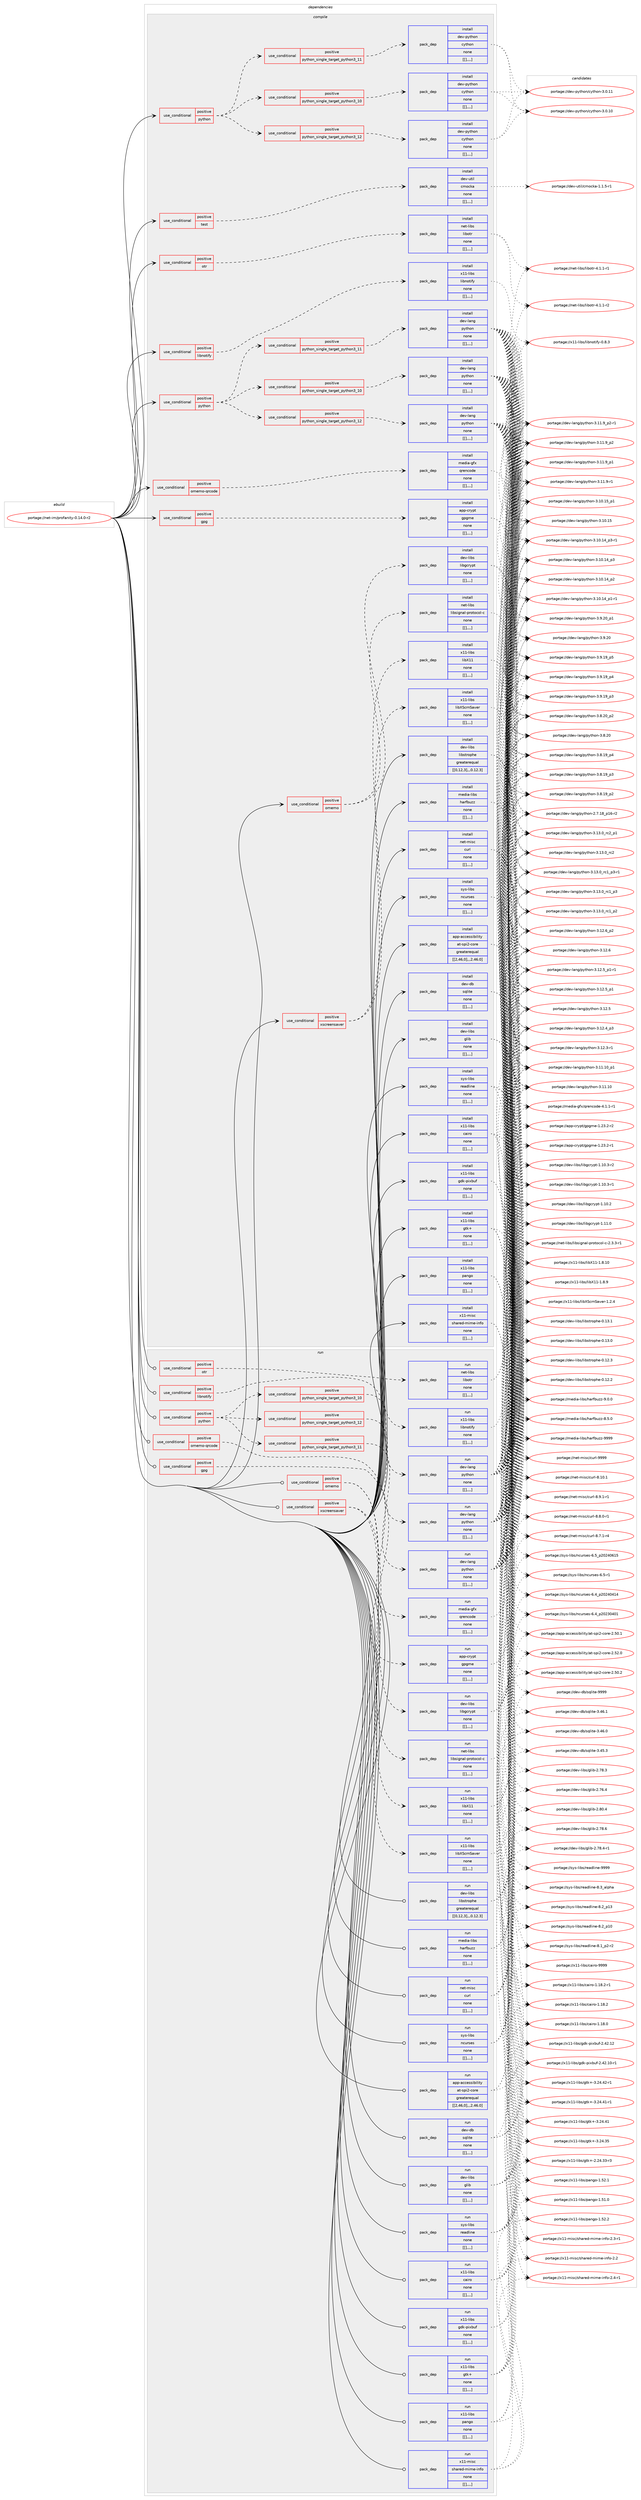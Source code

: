 digraph prolog {

# *************
# Graph options
# *************

newrank=true;
concentrate=true;
compound=true;
graph [rankdir=LR,fontname=Helvetica,fontsize=10,ranksep=1.5];#, ranksep=2.5, nodesep=0.2];
edge  [arrowhead=vee];
node  [fontname=Helvetica,fontsize=10];

# **********
# The ebuild
# **********

subgraph cluster_leftcol {
color=gray;
label=<<i>ebuild</i>>;
id [label="portage://net-im/profanity-0.14.0-r2", color=red, width=4, href="../net-im/profanity-0.14.0-r2.svg"];
}

# ****************
# The dependencies
# ****************

subgraph cluster_midcol {
color=gray;
label=<<i>dependencies</i>>;
subgraph cluster_compile {
fillcolor="#eeeeee";
style=filled;
label=<<i>compile</i>>;
subgraph cond96040 {
dependency364566 [label=<<TABLE BORDER="0" CELLBORDER="1" CELLSPACING="0" CELLPADDING="4"><TR><TD ROWSPAN="3" CELLPADDING="10">use_conditional</TD></TR><TR><TD>positive</TD></TR><TR><TD>gpg</TD></TR></TABLE>>, shape=none, color=red];
subgraph pack265882 {
dependency364567 [label=<<TABLE BORDER="0" CELLBORDER="1" CELLSPACING="0" CELLPADDING="4" WIDTH="220"><TR><TD ROWSPAN="6" CELLPADDING="30">pack_dep</TD></TR><TR><TD WIDTH="110">install</TD></TR><TR><TD>app-crypt</TD></TR><TR><TD>gpgme</TD></TR><TR><TD>none</TD></TR><TR><TD>[[],,,,]</TD></TR></TABLE>>, shape=none, color=blue];
}
dependency364566:e -> dependency364567:w [weight=20,style="dashed",arrowhead="vee"];
}
id:e -> dependency364566:w [weight=20,style="solid",arrowhead="vee"];
subgraph cond96041 {
dependency364568 [label=<<TABLE BORDER="0" CELLBORDER="1" CELLSPACING="0" CELLPADDING="4"><TR><TD ROWSPAN="3" CELLPADDING="10">use_conditional</TD></TR><TR><TD>positive</TD></TR><TR><TD>libnotify</TD></TR></TABLE>>, shape=none, color=red];
subgraph pack265883 {
dependency364569 [label=<<TABLE BORDER="0" CELLBORDER="1" CELLSPACING="0" CELLPADDING="4" WIDTH="220"><TR><TD ROWSPAN="6" CELLPADDING="30">pack_dep</TD></TR><TR><TD WIDTH="110">install</TD></TR><TR><TD>x11-libs</TD></TR><TR><TD>libnotify</TD></TR><TR><TD>none</TD></TR><TR><TD>[[],,,,]</TD></TR></TABLE>>, shape=none, color=blue];
}
dependency364568:e -> dependency364569:w [weight=20,style="dashed",arrowhead="vee"];
}
id:e -> dependency364568:w [weight=20,style="solid",arrowhead="vee"];
subgraph cond96042 {
dependency364570 [label=<<TABLE BORDER="0" CELLBORDER="1" CELLSPACING="0" CELLPADDING="4"><TR><TD ROWSPAN="3" CELLPADDING="10">use_conditional</TD></TR><TR><TD>positive</TD></TR><TR><TD>omemo</TD></TR></TABLE>>, shape=none, color=red];
subgraph pack265884 {
dependency364571 [label=<<TABLE BORDER="0" CELLBORDER="1" CELLSPACING="0" CELLPADDING="4" WIDTH="220"><TR><TD ROWSPAN="6" CELLPADDING="30">pack_dep</TD></TR><TR><TD WIDTH="110">install</TD></TR><TR><TD>dev-libs</TD></TR><TR><TD>libgcrypt</TD></TR><TR><TD>none</TD></TR><TR><TD>[[],,,,]</TD></TR></TABLE>>, shape=none, color=blue];
}
dependency364570:e -> dependency364571:w [weight=20,style="dashed",arrowhead="vee"];
subgraph pack265885 {
dependency364572 [label=<<TABLE BORDER="0" CELLBORDER="1" CELLSPACING="0" CELLPADDING="4" WIDTH="220"><TR><TD ROWSPAN="6" CELLPADDING="30">pack_dep</TD></TR><TR><TD WIDTH="110">install</TD></TR><TR><TD>net-libs</TD></TR><TR><TD>libsignal-protocol-c</TD></TR><TR><TD>none</TD></TR><TR><TD>[[],,,,]</TD></TR></TABLE>>, shape=none, color=blue];
}
dependency364570:e -> dependency364572:w [weight=20,style="dashed",arrowhead="vee"];
}
id:e -> dependency364570:w [weight=20,style="solid",arrowhead="vee"];
subgraph cond96043 {
dependency364573 [label=<<TABLE BORDER="0" CELLBORDER="1" CELLSPACING="0" CELLPADDING="4"><TR><TD ROWSPAN="3" CELLPADDING="10">use_conditional</TD></TR><TR><TD>positive</TD></TR><TR><TD>omemo-qrcode</TD></TR></TABLE>>, shape=none, color=red];
subgraph pack265886 {
dependency364574 [label=<<TABLE BORDER="0" CELLBORDER="1" CELLSPACING="0" CELLPADDING="4" WIDTH="220"><TR><TD ROWSPAN="6" CELLPADDING="30">pack_dep</TD></TR><TR><TD WIDTH="110">install</TD></TR><TR><TD>media-gfx</TD></TR><TR><TD>qrencode</TD></TR><TR><TD>none</TD></TR><TR><TD>[[],,,,]</TD></TR></TABLE>>, shape=none, color=blue];
}
dependency364573:e -> dependency364574:w [weight=20,style="dashed",arrowhead="vee"];
}
id:e -> dependency364573:w [weight=20,style="solid",arrowhead="vee"];
subgraph cond96044 {
dependency364575 [label=<<TABLE BORDER="0" CELLBORDER="1" CELLSPACING="0" CELLPADDING="4"><TR><TD ROWSPAN="3" CELLPADDING="10">use_conditional</TD></TR><TR><TD>positive</TD></TR><TR><TD>otr</TD></TR></TABLE>>, shape=none, color=red];
subgraph pack265887 {
dependency364576 [label=<<TABLE BORDER="0" CELLBORDER="1" CELLSPACING="0" CELLPADDING="4" WIDTH="220"><TR><TD ROWSPAN="6" CELLPADDING="30">pack_dep</TD></TR><TR><TD WIDTH="110">install</TD></TR><TR><TD>net-libs</TD></TR><TR><TD>libotr</TD></TR><TR><TD>none</TD></TR><TR><TD>[[],,,,]</TD></TR></TABLE>>, shape=none, color=blue];
}
dependency364575:e -> dependency364576:w [weight=20,style="dashed",arrowhead="vee"];
}
id:e -> dependency364575:w [weight=20,style="solid",arrowhead="vee"];
subgraph cond96045 {
dependency364577 [label=<<TABLE BORDER="0" CELLBORDER="1" CELLSPACING="0" CELLPADDING="4"><TR><TD ROWSPAN="3" CELLPADDING="10">use_conditional</TD></TR><TR><TD>positive</TD></TR><TR><TD>python</TD></TR></TABLE>>, shape=none, color=red];
subgraph cond96046 {
dependency364578 [label=<<TABLE BORDER="0" CELLBORDER="1" CELLSPACING="0" CELLPADDING="4"><TR><TD ROWSPAN="3" CELLPADDING="10">use_conditional</TD></TR><TR><TD>positive</TD></TR><TR><TD>python_single_target_python3_10</TD></TR></TABLE>>, shape=none, color=red];
subgraph pack265888 {
dependency364579 [label=<<TABLE BORDER="0" CELLBORDER="1" CELLSPACING="0" CELLPADDING="4" WIDTH="220"><TR><TD ROWSPAN="6" CELLPADDING="30">pack_dep</TD></TR><TR><TD WIDTH="110">install</TD></TR><TR><TD>dev-lang</TD></TR><TR><TD>python</TD></TR><TR><TD>none</TD></TR><TR><TD>[[],,,,]</TD></TR></TABLE>>, shape=none, color=blue];
}
dependency364578:e -> dependency364579:w [weight=20,style="dashed",arrowhead="vee"];
}
dependency364577:e -> dependency364578:w [weight=20,style="dashed",arrowhead="vee"];
subgraph cond96047 {
dependency364580 [label=<<TABLE BORDER="0" CELLBORDER="1" CELLSPACING="0" CELLPADDING="4"><TR><TD ROWSPAN="3" CELLPADDING="10">use_conditional</TD></TR><TR><TD>positive</TD></TR><TR><TD>python_single_target_python3_11</TD></TR></TABLE>>, shape=none, color=red];
subgraph pack265889 {
dependency364581 [label=<<TABLE BORDER="0" CELLBORDER="1" CELLSPACING="0" CELLPADDING="4" WIDTH="220"><TR><TD ROWSPAN="6" CELLPADDING="30">pack_dep</TD></TR><TR><TD WIDTH="110">install</TD></TR><TR><TD>dev-lang</TD></TR><TR><TD>python</TD></TR><TR><TD>none</TD></TR><TR><TD>[[],,,,]</TD></TR></TABLE>>, shape=none, color=blue];
}
dependency364580:e -> dependency364581:w [weight=20,style="dashed",arrowhead="vee"];
}
dependency364577:e -> dependency364580:w [weight=20,style="dashed",arrowhead="vee"];
subgraph cond96048 {
dependency364582 [label=<<TABLE BORDER="0" CELLBORDER="1" CELLSPACING="0" CELLPADDING="4"><TR><TD ROWSPAN="3" CELLPADDING="10">use_conditional</TD></TR><TR><TD>positive</TD></TR><TR><TD>python_single_target_python3_12</TD></TR></TABLE>>, shape=none, color=red];
subgraph pack265890 {
dependency364583 [label=<<TABLE BORDER="0" CELLBORDER="1" CELLSPACING="0" CELLPADDING="4" WIDTH="220"><TR><TD ROWSPAN="6" CELLPADDING="30">pack_dep</TD></TR><TR><TD WIDTH="110">install</TD></TR><TR><TD>dev-lang</TD></TR><TR><TD>python</TD></TR><TR><TD>none</TD></TR><TR><TD>[[],,,,]</TD></TR></TABLE>>, shape=none, color=blue];
}
dependency364582:e -> dependency364583:w [weight=20,style="dashed",arrowhead="vee"];
}
dependency364577:e -> dependency364582:w [weight=20,style="dashed",arrowhead="vee"];
}
id:e -> dependency364577:w [weight=20,style="solid",arrowhead="vee"];
subgraph cond96049 {
dependency364584 [label=<<TABLE BORDER="0" CELLBORDER="1" CELLSPACING="0" CELLPADDING="4"><TR><TD ROWSPAN="3" CELLPADDING="10">use_conditional</TD></TR><TR><TD>positive</TD></TR><TR><TD>python</TD></TR></TABLE>>, shape=none, color=red];
subgraph cond96050 {
dependency364585 [label=<<TABLE BORDER="0" CELLBORDER="1" CELLSPACING="0" CELLPADDING="4"><TR><TD ROWSPAN="3" CELLPADDING="10">use_conditional</TD></TR><TR><TD>positive</TD></TR><TR><TD>python_single_target_python3_10</TD></TR></TABLE>>, shape=none, color=red];
subgraph pack265891 {
dependency364586 [label=<<TABLE BORDER="0" CELLBORDER="1" CELLSPACING="0" CELLPADDING="4" WIDTH="220"><TR><TD ROWSPAN="6" CELLPADDING="30">pack_dep</TD></TR><TR><TD WIDTH="110">install</TD></TR><TR><TD>dev-python</TD></TR><TR><TD>cython</TD></TR><TR><TD>none</TD></TR><TR><TD>[[],,,,]</TD></TR></TABLE>>, shape=none, color=blue];
}
dependency364585:e -> dependency364586:w [weight=20,style="dashed",arrowhead="vee"];
}
dependency364584:e -> dependency364585:w [weight=20,style="dashed",arrowhead="vee"];
subgraph cond96051 {
dependency364587 [label=<<TABLE BORDER="0" CELLBORDER="1" CELLSPACING="0" CELLPADDING="4"><TR><TD ROWSPAN="3" CELLPADDING="10">use_conditional</TD></TR><TR><TD>positive</TD></TR><TR><TD>python_single_target_python3_11</TD></TR></TABLE>>, shape=none, color=red];
subgraph pack265892 {
dependency364588 [label=<<TABLE BORDER="0" CELLBORDER="1" CELLSPACING="0" CELLPADDING="4" WIDTH="220"><TR><TD ROWSPAN="6" CELLPADDING="30">pack_dep</TD></TR><TR><TD WIDTH="110">install</TD></TR><TR><TD>dev-python</TD></TR><TR><TD>cython</TD></TR><TR><TD>none</TD></TR><TR><TD>[[],,,,]</TD></TR></TABLE>>, shape=none, color=blue];
}
dependency364587:e -> dependency364588:w [weight=20,style="dashed",arrowhead="vee"];
}
dependency364584:e -> dependency364587:w [weight=20,style="dashed",arrowhead="vee"];
subgraph cond96052 {
dependency364589 [label=<<TABLE BORDER="0" CELLBORDER="1" CELLSPACING="0" CELLPADDING="4"><TR><TD ROWSPAN="3" CELLPADDING="10">use_conditional</TD></TR><TR><TD>positive</TD></TR><TR><TD>python_single_target_python3_12</TD></TR></TABLE>>, shape=none, color=red];
subgraph pack265893 {
dependency364590 [label=<<TABLE BORDER="0" CELLBORDER="1" CELLSPACING="0" CELLPADDING="4" WIDTH="220"><TR><TD ROWSPAN="6" CELLPADDING="30">pack_dep</TD></TR><TR><TD WIDTH="110">install</TD></TR><TR><TD>dev-python</TD></TR><TR><TD>cython</TD></TR><TR><TD>none</TD></TR><TR><TD>[[],,,,]</TD></TR></TABLE>>, shape=none, color=blue];
}
dependency364589:e -> dependency364590:w [weight=20,style="dashed",arrowhead="vee"];
}
dependency364584:e -> dependency364589:w [weight=20,style="dashed",arrowhead="vee"];
}
id:e -> dependency364584:w [weight=20,style="solid",arrowhead="vee"];
subgraph cond96053 {
dependency364591 [label=<<TABLE BORDER="0" CELLBORDER="1" CELLSPACING="0" CELLPADDING="4"><TR><TD ROWSPAN="3" CELLPADDING="10">use_conditional</TD></TR><TR><TD>positive</TD></TR><TR><TD>test</TD></TR></TABLE>>, shape=none, color=red];
subgraph pack265894 {
dependency364592 [label=<<TABLE BORDER="0" CELLBORDER="1" CELLSPACING="0" CELLPADDING="4" WIDTH="220"><TR><TD ROWSPAN="6" CELLPADDING="30">pack_dep</TD></TR><TR><TD WIDTH="110">install</TD></TR><TR><TD>dev-util</TD></TR><TR><TD>cmocka</TD></TR><TR><TD>none</TD></TR><TR><TD>[[],,,,]</TD></TR></TABLE>>, shape=none, color=blue];
}
dependency364591:e -> dependency364592:w [weight=20,style="dashed",arrowhead="vee"];
}
id:e -> dependency364591:w [weight=20,style="solid",arrowhead="vee"];
subgraph cond96054 {
dependency364593 [label=<<TABLE BORDER="0" CELLBORDER="1" CELLSPACING="0" CELLPADDING="4"><TR><TD ROWSPAN="3" CELLPADDING="10">use_conditional</TD></TR><TR><TD>positive</TD></TR><TR><TD>xscreensaver</TD></TR></TABLE>>, shape=none, color=red];
subgraph pack265895 {
dependency364594 [label=<<TABLE BORDER="0" CELLBORDER="1" CELLSPACING="0" CELLPADDING="4" WIDTH="220"><TR><TD ROWSPAN="6" CELLPADDING="30">pack_dep</TD></TR><TR><TD WIDTH="110">install</TD></TR><TR><TD>x11-libs</TD></TR><TR><TD>libXScrnSaver</TD></TR><TR><TD>none</TD></TR><TR><TD>[[],,,,]</TD></TR></TABLE>>, shape=none, color=blue];
}
dependency364593:e -> dependency364594:w [weight=20,style="dashed",arrowhead="vee"];
subgraph pack265896 {
dependency364595 [label=<<TABLE BORDER="0" CELLBORDER="1" CELLSPACING="0" CELLPADDING="4" WIDTH="220"><TR><TD ROWSPAN="6" CELLPADDING="30">pack_dep</TD></TR><TR><TD WIDTH="110">install</TD></TR><TR><TD>x11-libs</TD></TR><TR><TD>libX11</TD></TR><TR><TD>none</TD></TR><TR><TD>[[],,,,]</TD></TR></TABLE>>, shape=none, color=blue];
}
dependency364593:e -> dependency364595:w [weight=20,style="dashed",arrowhead="vee"];
}
id:e -> dependency364593:w [weight=20,style="solid",arrowhead="vee"];
subgraph pack265897 {
dependency364596 [label=<<TABLE BORDER="0" CELLBORDER="1" CELLSPACING="0" CELLPADDING="4" WIDTH="220"><TR><TD ROWSPAN="6" CELLPADDING="30">pack_dep</TD></TR><TR><TD WIDTH="110">install</TD></TR><TR><TD>app-accessibility</TD></TR><TR><TD>at-spi2-core</TD></TR><TR><TD>greaterequal</TD></TR><TR><TD>[[2,46,0],,,2.46.0]</TD></TR></TABLE>>, shape=none, color=blue];
}
id:e -> dependency364596:w [weight=20,style="solid",arrowhead="vee"];
subgraph pack265898 {
dependency364597 [label=<<TABLE BORDER="0" CELLBORDER="1" CELLSPACING="0" CELLPADDING="4" WIDTH="220"><TR><TD ROWSPAN="6" CELLPADDING="30">pack_dep</TD></TR><TR><TD WIDTH="110">install</TD></TR><TR><TD>dev-db</TD></TR><TR><TD>sqlite</TD></TR><TR><TD>none</TD></TR><TR><TD>[[],,,,]</TD></TR></TABLE>>, shape=none, color=blue];
}
id:e -> dependency364597:w [weight=20,style="solid",arrowhead="vee"];
subgraph pack265899 {
dependency364598 [label=<<TABLE BORDER="0" CELLBORDER="1" CELLSPACING="0" CELLPADDING="4" WIDTH="220"><TR><TD ROWSPAN="6" CELLPADDING="30">pack_dep</TD></TR><TR><TD WIDTH="110">install</TD></TR><TR><TD>dev-libs</TD></TR><TR><TD>glib</TD></TR><TR><TD>none</TD></TR><TR><TD>[[],,,,]</TD></TR></TABLE>>, shape=none, color=blue];
}
id:e -> dependency364598:w [weight=20,style="solid",arrowhead="vee"];
subgraph pack265900 {
dependency364599 [label=<<TABLE BORDER="0" CELLBORDER="1" CELLSPACING="0" CELLPADDING="4" WIDTH="220"><TR><TD ROWSPAN="6" CELLPADDING="30">pack_dep</TD></TR><TR><TD WIDTH="110">install</TD></TR><TR><TD>dev-libs</TD></TR><TR><TD>libstrophe</TD></TR><TR><TD>greaterequal</TD></TR><TR><TD>[[0,12,3],,,0.12.3]</TD></TR></TABLE>>, shape=none, color=blue];
}
id:e -> dependency364599:w [weight=20,style="solid",arrowhead="vee"];
subgraph pack265901 {
dependency364600 [label=<<TABLE BORDER="0" CELLBORDER="1" CELLSPACING="0" CELLPADDING="4" WIDTH="220"><TR><TD ROWSPAN="6" CELLPADDING="30">pack_dep</TD></TR><TR><TD WIDTH="110">install</TD></TR><TR><TD>media-libs</TD></TR><TR><TD>harfbuzz</TD></TR><TR><TD>none</TD></TR><TR><TD>[[],,,,]</TD></TR></TABLE>>, shape=none, color=blue];
}
id:e -> dependency364600:w [weight=20,style="solid",arrowhead="vee"];
subgraph pack265902 {
dependency364601 [label=<<TABLE BORDER="0" CELLBORDER="1" CELLSPACING="0" CELLPADDING="4" WIDTH="220"><TR><TD ROWSPAN="6" CELLPADDING="30">pack_dep</TD></TR><TR><TD WIDTH="110">install</TD></TR><TR><TD>net-misc</TD></TR><TR><TD>curl</TD></TR><TR><TD>none</TD></TR><TR><TD>[[],,,,]</TD></TR></TABLE>>, shape=none, color=blue];
}
id:e -> dependency364601:w [weight=20,style="solid",arrowhead="vee"];
subgraph pack265903 {
dependency364602 [label=<<TABLE BORDER="0" CELLBORDER="1" CELLSPACING="0" CELLPADDING="4" WIDTH="220"><TR><TD ROWSPAN="6" CELLPADDING="30">pack_dep</TD></TR><TR><TD WIDTH="110">install</TD></TR><TR><TD>sys-libs</TD></TR><TR><TD>ncurses</TD></TR><TR><TD>none</TD></TR><TR><TD>[[],,,,]</TD></TR></TABLE>>, shape=none, color=blue];
}
id:e -> dependency364602:w [weight=20,style="solid",arrowhead="vee"];
subgraph pack265904 {
dependency364603 [label=<<TABLE BORDER="0" CELLBORDER="1" CELLSPACING="0" CELLPADDING="4" WIDTH="220"><TR><TD ROWSPAN="6" CELLPADDING="30">pack_dep</TD></TR><TR><TD WIDTH="110">install</TD></TR><TR><TD>sys-libs</TD></TR><TR><TD>readline</TD></TR><TR><TD>none</TD></TR><TR><TD>[[],,,,]</TD></TR></TABLE>>, shape=none, color=blue];
}
id:e -> dependency364603:w [weight=20,style="solid",arrowhead="vee"];
subgraph pack265905 {
dependency364604 [label=<<TABLE BORDER="0" CELLBORDER="1" CELLSPACING="0" CELLPADDING="4" WIDTH="220"><TR><TD ROWSPAN="6" CELLPADDING="30">pack_dep</TD></TR><TR><TD WIDTH="110">install</TD></TR><TR><TD>x11-libs</TD></TR><TR><TD>cairo</TD></TR><TR><TD>none</TD></TR><TR><TD>[[],,,,]</TD></TR></TABLE>>, shape=none, color=blue];
}
id:e -> dependency364604:w [weight=20,style="solid",arrowhead="vee"];
subgraph pack265906 {
dependency364605 [label=<<TABLE BORDER="0" CELLBORDER="1" CELLSPACING="0" CELLPADDING="4" WIDTH="220"><TR><TD ROWSPAN="6" CELLPADDING="30">pack_dep</TD></TR><TR><TD WIDTH="110">install</TD></TR><TR><TD>x11-libs</TD></TR><TR><TD>gdk-pixbuf</TD></TR><TR><TD>none</TD></TR><TR><TD>[[],,,,]</TD></TR></TABLE>>, shape=none, color=blue];
}
id:e -> dependency364605:w [weight=20,style="solid",arrowhead="vee"];
subgraph pack265907 {
dependency364606 [label=<<TABLE BORDER="0" CELLBORDER="1" CELLSPACING="0" CELLPADDING="4" WIDTH="220"><TR><TD ROWSPAN="6" CELLPADDING="30">pack_dep</TD></TR><TR><TD WIDTH="110">install</TD></TR><TR><TD>x11-libs</TD></TR><TR><TD>gtk+</TD></TR><TR><TD>none</TD></TR><TR><TD>[[],,,,]</TD></TR></TABLE>>, shape=none, color=blue];
}
id:e -> dependency364606:w [weight=20,style="solid",arrowhead="vee"];
subgraph pack265908 {
dependency364607 [label=<<TABLE BORDER="0" CELLBORDER="1" CELLSPACING="0" CELLPADDING="4" WIDTH="220"><TR><TD ROWSPAN="6" CELLPADDING="30">pack_dep</TD></TR><TR><TD WIDTH="110">install</TD></TR><TR><TD>x11-libs</TD></TR><TR><TD>pango</TD></TR><TR><TD>none</TD></TR><TR><TD>[[],,,,]</TD></TR></TABLE>>, shape=none, color=blue];
}
id:e -> dependency364607:w [weight=20,style="solid",arrowhead="vee"];
subgraph pack265909 {
dependency364608 [label=<<TABLE BORDER="0" CELLBORDER="1" CELLSPACING="0" CELLPADDING="4" WIDTH="220"><TR><TD ROWSPAN="6" CELLPADDING="30">pack_dep</TD></TR><TR><TD WIDTH="110">install</TD></TR><TR><TD>x11-misc</TD></TR><TR><TD>shared-mime-info</TD></TR><TR><TD>none</TD></TR><TR><TD>[[],,,,]</TD></TR></TABLE>>, shape=none, color=blue];
}
id:e -> dependency364608:w [weight=20,style="solid",arrowhead="vee"];
}
subgraph cluster_compileandrun {
fillcolor="#eeeeee";
style=filled;
label=<<i>compile and run</i>>;
}
subgraph cluster_run {
fillcolor="#eeeeee";
style=filled;
label=<<i>run</i>>;
subgraph cond96055 {
dependency364609 [label=<<TABLE BORDER="0" CELLBORDER="1" CELLSPACING="0" CELLPADDING="4"><TR><TD ROWSPAN="3" CELLPADDING="10">use_conditional</TD></TR><TR><TD>positive</TD></TR><TR><TD>gpg</TD></TR></TABLE>>, shape=none, color=red];
subgraph pack265910 {
dependency364610 [label=<<TABLE BORDER="0" CELLBORDER="1" CELLSPACING="0" CELLPADDING="4" WIDTH="220"><TR><TD ROWSPAN="6" CELLPADDING="30">pack_dep</TD></TR><TR><TD WIDTH="110">run</TD></TR><TR><TD>app-crypt</TD></TR><TR><TD>gpgme</TD></TR><TR><TD>none</TD></TR><TR><TD>[[],,,,]</TD></TR></TABLE>>, shape=none, color=blue];
}
dependency364609:e -> dependency364610:w [weight=20,style="dashed",arrowhead="vee"];
}
id:e -> dependency364609:w [weight=20,style="solid",arrowhead="odot"];
subgraph cond96056 {
dependency364611 [label=<<TABLE BORDER="0" CELLBORDER="1" CELLSPACING="0" CELLPADDING="4"><TR><TD ROWSPAN="3" CELLPADDING="10">use_conditional</TD></TR><TR><TD>positive</TD></TR><TR><TD>libnotify</TD></TR></TABLE>>, shape=none, color=red];
subgraph pack265911 {
dependency364612 [label=<<TABLE BORDER="0" CELLBORDER="1" CELLSPACING="0" CELLPADDING="4" WIDTH="220"><TR><TD ROWSPAN="6" CELLPADDING="30">pack_dep</TD></TR><TR><TD WIDTH="110">run</TD></TR><TR><TD>x11-libs</TD></TR><TR><TD>libnotify</TD></TR><TR><TD>none</TD></TR><TR><TD>[[],,,,]</TD></TR></TABLE>>, shape=none, color=blue];
}
dependency364611:e -> dependency364612:w [weight=20,style="dashed",arrowhead="vee"];
}
id:e -> dependency364611:w [weight=20,style="solid",arrowhead="odot"];
subgraph cond96057 {
dependency364613 [label=<<TABLE BORDER="0" CELLBORDER="1" CELLSPACING="0" CELLPADDING="4"><TR><TD ROWSPAN="3" CELLPADDING="10">use_conditional</TD></TR><TR><TD>positive</TD></TR><TR><TD>omemo</TD></TR></TABLE>>, shape=none, color=red];
subgraph pack265912 {
dependency364614 [label=<<TABLE BORDER="0" CELLBORDER="1" CELLSPACING="0" CELLPADDING="4" WIDTH="220"><TR><TD ROWSPAN="6" CELLPADDING="30">pack_dep</TD></TR><TR><TD WIDTH="110">run</TD></TR><TR><TD>dev-libs</TD></TR><TR><TD>libgcrypt</TD></TR><TR><TD>none</TD></TR><TR><TD>[[],,,,]</TD></TR></TABLE>>, shape=none, color=blue];
}
dependency364613:e -> dependency364614:w [weight=20,style="dashed",arrowhead="vee"];
subgraph pack265913 {
dependency364615 [label=<<TABLE BORDER="0" CELLBORDER="1" CELLSPACING="0" CELLPADDING="4" WIDTH="220"><TR><TD ROWSPAN="6" CELLPADDING="30">pack_dep</TD></TR><TR><TD WIDTH="110">run</TD></TR><TR><TD>net-libs</TD></TR><TR><TD>libsignal-protocol-c</TD></TR><TR><TD>none</TD></TR><TR><TD>[[],,,,]</TD></TR></TABLE>>, shape=none, color=blue];
}
dependency364613:e -> dependency364615:w [weight=20,style="dashed",arrowhead="vee"];
}
id:e -> dependency364613:w [weight=20,style="solid",arrowhead="odot"];
subgraph cond96058 {
dependency364616 [label=<<TABLE BORDER="0" CELLBORDER="1" CELLSPACING="0" CELLPADDING="4"><TR><TD ROWSPAN="3" CELLPADDING="10">use_conditional</TD></TR><TR><TD>positive</TD></TR><TR><TD>omemo-qrcode</TD></TR></TABLE>>, shape=none, color=red];
subgraph pack265914 {
dependency364617 [label=<<TABLE BORDER="0" CELLBORDER="1" CELLSPACING="0" CELLPADDING="4" WIDTH="220"><TR><TD ROWSPAN="6" CELLPADDING="30">pack_dep</TD></TR><TR><TD WIDTH="110">run</TD></TR><TR><TD>media-gfx</TD></TR><TR><TD>qrencode</TD></TR><TR><TD>none</TD></TR><TR><TD>[[],,,,]</TD></TR></TABLE>>, shape=none, color=blue];
}
dependency364616:e -> dependency364617:w [weight=20,style="dashed",arrowhead="vee"];
}
id:e -> dependency364616:w [weight=20,style="solid",arrowhead="odot"];
subgraph cond96059 {
dependency364618 [label=<<TABLE BORDER="0" CELLBORDER="1" CELLSPACING="0" CELLPADDING="4"><TR><TD ROWSPAN="3" CELLPADDING="10">use_conditional</TD></TR><TR><TD>positive</TD></TR><TR><TD>otr</TD></TR></TABLE>>, shape=none, color=red];
subgraph pack265915 {
dependency364619 [label=<<TABLE BORDER="0" CELLBORDER="1" CELLSPACING="0" CELLPADDING="4" WIDTH="220"><TR><TD ROWSPAN="6" CELLPADDING="30">pack_dep</TD></TR><TR><TD WIDTH="110">run</TD></TR><TR><TD>net-libs</TD></TR><TR><TD>libotr</TD></TR><TR><TD>none</TD></TR><TR><TD>[[],,,,]</TD></TR></TABLE>>, shape=none, color=blue];
}
dependency364618:e -> dependency364619:w [weight=20,style="dashed",arrowhead="vee"];
}
id:e -> dependency364618:w [weight=20,style="solid",arrowhead="odot"];
subgraph cond96060 {
dependency364620 [label=<<TABLE BORDER="0" CELLBORDER="1" CELLSPACING="0" CELLPADDING="4"><TR><TD ROWSPAN="3" CELLPADDING="10">use_conditional</TD></TR><TR><TD>positive</TD></TR><TR><TD>python</TD></TR></TABLE>>, shape=none, color=red];
subgraph cond96061 {
dependency364621 [label=<<TABLE BORDER="0" CELLBORDER="1" CELLSPACING="0" CELLPADDING="4"><TR><TD ROWSPAN="3" CELLPADDING="10">use_conditional</TD></TR><TR><TD>positive</TD></TR><TR><TD>python_single_target_python3_10</TD></TR></TABLE>>, shape=none, color=red];
subgraph pack265916 {
dependency364622 [label=<<TABLE BORDER="0" CELLBORDER="1" CELLSPACING="0" CELLPADDING="4" WIDTH="220"><TR><TD ROWSPAN="6" CELLPADDING="30">pack_dep</TD></TR><TR><TD WIDTH="110">run</TD></TR><TR><TD>dev-lang</TD></TR><TR><TD>python</TD></TR><TR><TD>none</TD></TR><TR><TD>[[],,,,]</TD></TR></TABLE>>, shape=none, color=blue];
}
dependency364621:e -> dependency364622:w [weight=20,style="dashed",arrowhead="vee"];
}
dependency364620:e -> dependency364621:w [weight=20,style="dashed",arrowhead="vee"];
subgraph cond96062 {
dependency364623 [label=<<TABLE BORDER="0" CELLBORDER="1" CELLSPACING="0" CELLPADDING="4"><TR><TD ROWSPAN="3" CELLPADDING="10">use_conditional</TD></TR><TR><TD>positive</TD></TR><TR><TD>python_single_target_python3_11</TD></TR></TABLE>>, shape=none, color=red];
subgraph pack265917 {
dependency364624 [label=<<TABLE BORDER="0" CELLBORDER="1" CELLSPACING="0" CELLPADDING="4" WIDTH="220"><TR><TD ROWSPAN="6" CELLPADDING="30">pack_dep</TD></TR><TR><TD WIDTH="110">run</TD></TR><TR><TD>dev-lang</TD></TR><TR><TD>python</TD></TR><TR><TD>none</TD></TR><TR><TD>[[],,,,]</TD></TR></TABLE>>, shape=none, color=blue];
}
dependency364623:e -> dependency364624:w [weight=20,style="dashed",arrowhead="vee"];
}
dependency364620:e -> dependency364623:w [weight=20,style="dashed",arrowhead="vee"];
subgraph cond96063 {
dependency364625 [label=<<TABLE BORDER="0" CELLBORDER="1" CELLSPACING="0" CELLPADDING="4"><TR><TD ROWSPAN="3" CELLPADDING="10">use_conditional</TD></TR><TR><TD>positive</TD></TR><TR><TD>python_single_target_python3_12</TD></TR></TABLE>>, shape=none, color=red];
subgraph pack265918 {
dependency364626 [label=<<TABLE BORDER="0" CELLBORDER="1" CELLSPACING="0" CELLPADDING="4" WIDTH="220"><TR><TD ROWSPAN="6" CELLPADDING="30">pack_dep</TD></TR><TR><TD WIDTH="110">run</TD></TR><TR><TD>dev-lang</TD></TR><TR><TD>python</TD></TR><TR><TD>none</TD></TR><TR><TD>[[],,,,]</TD></TR></TABLE>>, shape=none, color=blue];
}
dependency364625:e -> dependency364626:w [weight=20,style="dashed",arrowhead="vee"];
}
dependency364620:e -> dependency364625:w [weight=20,style="dashed",arrowhead="vee"];
}
id:e -> dependency364620:w [weight=20,style="solid",arrowhead="odot"];
subgraph cond96064 {
dependency364627 [label=<<TABLE BORDER="0" CELLBORDER="1" CELLSPACING="0" CELLPADDING="4"><TR><TD ROWSPAN="3" CELLPADDING="10">use_conditional</TD></TR><TR><TD>positive</TD></TR><TR><TD>xscreensaver</TD></TR></TABLE>>, shape=none, color=red];
subgraph pack265919 {
dependency364628 [label=<<TABLE BORDER="0" CELLBORDER="1" CELLSPACING="0" CELLPADDING="4" WIDTH="220"><TR><TD ROWSPAN="6" CELLPADDING="30">pack_dep</TD></TR><TR><TD WIDTH="110">run</TD></TR><TR><TD>x11-libs</TD></TR><TR><TD>libXScrnSaver</TD></TR><TR><TD>none</TD></TR><TR><TD>[[],,,,]</TD></TR></TABLE>>, shape=none, color=blue];
}
dependency364627:e -> dependency364628:w [weight=20,style="dashed",arrowhead="vee"];
subgraph pack265920 {
dependency364629 [label=<<TABLE BORDER="0" CELLBORDER="1" CELLSPACING="0" CELLPADDING="4" WIDTH="220"><TR><TD ROWSPAN="6" CELLPADDING="30">pack_dep</TD></TR><TR><TD WIDTH="110">run</TD></TR><TR><TD>x11-libs</TD></TR><TR><TD>libX11</TD></TR><TR><TD>none</TD></TR><TR><TD>[[],,,,]</TD></TR></TABLE>>, shape=none, color=blue];
}
dependency364627:e -> dependency364629:w [weight=20,style="dashed",arrowhead="vee"];
}
id:e -> dependency364627:w [weight=20,style="solid",arrowhead="odot"];
subgraph pack265921 {
dependency364630 [label=<<TABLE BORDER="0" CELLBORDER="1" CELLSPACING="0" CELLPADDING="4" WIDTH="220"><TR><TD ROWSPAN="6" CELLPADDING="30">pack_dep</TD></TR><TR><TD WIDTH="110">run</TD></TR><TR><TD>app-accessibility</TD></TR><TR><TD>at-spi2-core</TD></TR><TR><TD>greaterequal</TD></TR><TR><TD>[[2,46,0],,,2.46.0]</TD></TR></TABLE>>, shape=none, color=blue];
}
id:e -> dependency364630:w [weight=20,style="solid",arrowhead="odot"];
subgraph pack265922 {
dependency364631 [label=<<TABLE BORDER="0" CELLBORDER="1" CELLSPACING="0" CELLPADDING="4" WIDTH="220"><TR><TD ROWSPAN="6" CELLPADDING="30">pack_dep</TD></TR><TR><TD WIDTH="110">run</TD></TR><TR><TD>dev-db</TD></TR><TR><TD>sqlite</TD></TR><TR><TD>none</TD></TR><TR><TD>[[],,,,]</TD></TR></TABLE>>, shape=none, color=blue];
}
id:e -> dependency364631:w [weight=20,style="solid",arrowhead="odot"];
subgraph pack265923 {
dependency364632 [label=<<TABLE BORDER="0" CELLBORDER="1" CELLSPACING="0" CELLPADDING="4" WIDTH="220"><TR><TD ROWSPAN="6" CELLPADDING="30">pack_dep</TD></TR><TR><TD WIDTH="110">run</TD></TR><TR><TD>dev-libs</TD></TR><TR><TD>glib</TD></TR><TR><TD>none</TD></TR><TR><TD>[[],,,,]</TD></TR></TABLE>>, shape=none, color=blue];
}
id:e -> dependency364632:w [weight=20,style="solid",arrowhead="odot"];
subgraph pack265924 {
dependency364633 [label=<<TABLE BORDER="0" CELLBORDER="1" CELLSPACING="0" CELLPADDING="4" WIDTH="220"><TR><TD ROWSPAN="6" CELLPADDING="30">pack_dep</TD></TR><TR><TD WIDTH="110">run</TD></TR><TR><TD>dev-libs</TD></TR><TR><TD>libstrophe</TD></TR><TR><TD>greaterequal</TD></TR><TR><TD>[[0,12,3],,,0.12.3]</TD></TR></TABLE>>, shape=none, color=blue];
}
id:e -> dependency364633:w [weight=20,style="solid",arrowhead="odot"];
subgraph pack265925 {
dependency364634 [label=<<TABLE BORDER="0" CELLBORDER="1" CELLSPACING="0" CELLPADDING="4" WIDTH="220"><TR><TD ROWSPAN="6" CELLPADDING="30">pack_dep</TD></TR><TR><TD WIDTH="110">run</TD></TR><TR><TD>media-libs</TD></TR><TR><TD>harfbuzz</TD></TR><TR><TD>none</TD></TR><TR><TD>[[],,,,]</TD></TR></TABLE>>, shape=none, color=blue];
}
id:e -> dependency364634:w [weight=20,style="solid",arrowhead="odot"];
subgraph pack265926 {
dependency364635 [label=<<TABLE BORDER="0" CELLBORDER="1" CELLSPACING="0" CELLPADDING="4" WIDTH="220"><TR><TD ROWSPAN="6" CELLPADDING="30">pack_dep</TD></TR><TR><TD WIDTH="110">run</TD></TR><TR><TD>net-misc</TD></TR><TR><TD>curl</TD></TR><TR><TD>none</TD></TR><TR><TD>[[],,,,]</TD></TR></TABLE>>, shape=none, color=blue];
}
id:e -> dependency364635:w [weight=20,style="solid",arrowhead="odot"];
subgraph pack265927 {
dependency364636 [label=<<TABLE BORDER="0" CELLBORDER="1" CELLSPACING="0" CELLPADDING="4" WIDTH="220"><TR><TD ROWSPAN="6" CELLPADDING="30">pack_dep</TD></TR><TR><TD WIDTH="110">run</TD></TR><TR><TD>sys-libs</TD></TR><TR><TD>ncurses</TD></TR><TR><TD>none</TD></TR><TR><TD>[[],,,,]</TD></TR></TABLE>>, shape=none, color=blue];
}
id:e -> dependency364636:w [weight=20,style="solid",arrowhead="odot"];
subgraph pack265928 {
dependency364637 [label=<<TABLE BORDER="0" CELLBORDER="1" CELLSPACING="0" CELLPADDING="4" WIDTH="220"><TR><TD ROWSPAN="6" CELLPADDING="30">pack_dep</TD></TR><TR><TD WIDTH="110">run</TD></TR><TR><TD>sys-libs</TD></TR><TR><TD>readline</TD></TR><TR><TD>none</TD></TR><TR><TD>[[],,,,]</TD></TR></TABLE>>, shape=none, color=blue];
}
id:e -> dependency364637:w [weight=20,style="solid",arrowhead="odot"];
subgraph pack265929 {
dependency364638 [label=<<TABLE BORDER="0" CELLBORDER="1" CELLSPACING="0" CELLPADDING="4" WIDTH="220"><TR><TD ROWSPAN="6" CELLPADDING="30">pack_dep</TD></TR><TR><TD WIDTH="110">run</TD></TR><TR><TD>x11-libs</TD></TR><TR><TD>cairo</TD></TR><TR><TD>none</TD></TR><TR><TD>[[],,,,]</TD></TR></TABLE>>, shape=none, color=blue];
}
id:e -> dependency364638:w [weight=20,style="solid",arrowhead="odot"];
subgraph pack265930 {
dependency364639 [label=<<TABLE BORDER="0" CELLBORDER="1" CELLSPACING="0" CELLPADDING="4" WIDTH="220"><TR><TD ROWSPAN="6" CELLPADDING="30">pack_dep</TD></TR><TR><TD WIDTH="110">run</TD></TR><TR><TD>x11-libs</TD></TR><TR><TD>gdk-pixbuf</TD></TR><TR><TD>none</TD></TR><TR><TD>[[],,,,]</TD></TR></TABLE>>, shape=none, color=blue];
}
id:e -> dependency364639:w [weight=20,style="solid",arrowhead="odot"];
subgraph pack265931 {
dependency364640 [label=<<TABLE BORDER="0" CELLBORDER="1" CELLSPACING="0" CELLPADDING="4" WIDTH="220"><TR><TD ROWSPAN="6" CELLPADDING="30">pack_dep</TD></TR><TR><TD WIDTH="110">run</TD></TR><TR><TD>x11-libs</TD></TR><TR><TD>gtk+</TD></TR><TR><TD>none</TD></TR><TR><TD>[[],,,,]</TD></TR></TABLE>>, shape=none, color=blue];
}
id:e -> dependency364640:w [weight=20,style="solid",arrowhead="odot"];
subgraph pack265932 {
dependency364641 [label=<<TABLE BORDER="0" CELLBORDER="1" CELLSPACING="0" CELLPADDING="4" WIDTH="220"><TR><TD ROWSPAN="6" CELLPADDING="30">pack_dep</TD></TR><TR><TD WIDTH="110">run</TD></TR><TR><TD>x11-libs</TD></TR><TR><TD>pango</TD></TR><TR><TD>none</TD></TR><TR><TD>[[],,,,]</TD></TR></TABLE>>, shape=none, color=blue];
}
id:e -> dependency364641:w [weight=20,style="solid",arrowhead="odot"];
subgraph pack265933 {
dependency364642 [label=<<TABLE BORDER="0" CELLBORDER="1" CELLSPACING="0" CELLPADDING="4" WIDTH="220"><TR><TD ROWSPAN="6" CELLPADDING="30">pack_dep</TD></TR><TR><TD WIDTH="110">run</TD></TR><TR><TD>x11-misc</TD></TR><TR><TD>shared-mime-info</TD></TR><TR><TD>none</TD></TR><TR><TD>[[],,,,]</TD></TR></TABLE>>, shape=none, color=blue];
}
id:e -> dependency364642:w [weight=20,style="solid",arrowhead="odot"];
}
}

# **************
# The candidates
# **************

subgraph cluster_choices {
rank=same;
color=gray;
label=<<i>candidates</i>>;

subgraph choice265882 {
color=black;
nodesep=1;
choice97112112459911412111211647103112103109101454946505146504511450 [label="portage://app-crypt/gpgme-1.23.2-r2", color=red, width=4,href="../app-crypt/gpgme-1.23.2-r2.svg"];
choice97112112459911412111211647103112103109101454946505146504511449 [label="portage://app-crypt/gpgme-1.23.2-r1", color=red, width=4,href="../app-crypt/gpgme-1.23.2-r1.svg"];
dependency364567:e -> choice97112112459911412111211647103112103109101454946505146504511450:w [style=dotted,weight="100"];
dependency364567:e -> choice97112112459911412111211647103112103109101454946505146504511449:w [style=dotted,weight="100"];
}
subgraph choice265883 {
color=black;
nodesep=1;
choice120494945108105981154710810598110111116105102121454846564651 [label="portage://x11-libs/libnotify-0.8.3", color=red, width=4,href="../x11-libs/libnotify-0.8.3.svg"];
dependency364569:e -> choice120494945108105981154710810598110111116105102121454846564651:w [style=dotted,weight="100"];
}
subgraph choice265884 {
color=black;
nodesep=1;
choice100101118451081059811547108105981039911412111211645494649494648 [label="portage://dev-libs/libgcrypt-1.11.0", color=red, width=4,href="../dev-libs/libgcrypt-1.11.0.svg"];
choice1001011184510810598115471081059810399114121112116454946494846514511450 [label="portage://dev-libs/libgcrypt-1.10.3-r2", color=red, width=4,href="../dev-libs/libgcrypt-1.10.3-r2.svg"];
choice1001011184510810598115471081059810399114121112116454946494846514511449 [label="portage://dev-libs/libgcrypt-1.10.3-r1", color=red, width=4,href="../dev-libs/libgcrypt-1.10.3-r1.svg"];
choice100101118451081059811547108105981039911412111211645494649484650 [label="portage://dev-libs/libgcrypt-1.10.2", color=red, width=4,href="../dev-libs/libgcrypt-1.10.2.svg"];
dependency364571:e -> choice100101118451081059811547108105981039911412111211645494649494648:w [style=dotted,weight="100"];
dependency364571:e -> choice1001011184510810598115471081059810399114121112116454946494846514511450:w [style=dotted,weight="100"];
dependency364571:e -> choice1001011184510810598115471081059810399114121112116454946494846514511449:w [style=dotted,weight="100"];
dependency364571:e -> choice100101118451081059811547108105981039911412111211645494649484650:w [style=dotted,weight="100"];
}
subgraph choice265885 {
color=black;
nodesep=1;
choice1101011164510810598115471081059811510510311097108451121141111161119911110845994550465146514511449 [label="portage://net-libs/libsignal-protocol-c-2.3.3-r1", color=red, width=4,href="../net-libs/libsignal-protocol-c-2.3.3-r1.svg"];
dependency364572:e -> choice1101011164510810598115471081059811510510311097108451121141111161119911110845994550465146514511449:w [style=dotted,weight="100"];
}
subgraph choice265886 {
color=black;
nodesep=1;
choice109101100105974510310212047113114101110991111001014552464946494511449 [label="portage://media-gfx/qrencode-4.1.1-r1", color=red, width=4,href="../media-gfx/qrencode-4.1.1-r1.svg"];
dependency364574:e -> choice109101100105974510310212047113114101110991111001014552464946494511449:w [style=dotted,weight="100"];
}
subgraph choice265887 {
color=black;
nodesep=1;
choice110101116451081059811547108105981111161144552464946494511450 [label="portage://net-libs/libotr-4.1.1-r2", color=red, width=4,href="../net-libs/libotr-4.1.1-r2.svg"];
choice110101116451081059811547108105981111161144552464946494511449 [label="portage://net-libs/libotr-4.1.1-r1", color=red, width=4,href="../net-libs/libotr-4.1.1-r1.svg"];
dependency364576:e -> choice110101116451081059811547108105981111161144552464946494511450:w [style=dotted,weight="100"];
dependency364576:e -> choice110101116451081059811547108105981111161144552464946494511449:w [style=dotted,weight="100"];
}
subgraph choice265888 {
color=black;
nodesep=1;
choice100101118451089711010347112121116104111110455146495146489511499509511249 [label="portage://dev-lang/python-3.13.0_rc2_p1", color=red, width=4,href="../dev-lang/python-3.13.0_rc2_p1.svg"];
choice10010111845108971101034711212111610411111045514649514648951149950 [label="portage://dev-lang/python-3.13.0_rc2", color=red, width=4,href="../dev-lang/python-3.13.0_rc2.svg"];
choice1001011184510897110103471121211161041111104551464951464895114994995112514511449 [label="portage://dev-lang/python-3.13.0_rc1_p3-r1", color=red, width=4,href="../dev-lang/python-3.13.0_rc1_p3-r1.svg"];
choice100101118451089711010347112121116104111110455146495146489511499499511251 [label="portage://dev-lang/python-3.13.0_rc1_p3", color=red, width=4,href="../dev-lang/python-3.13.0_rc1_p3.svg"];
choice100101118451089711010347112121116104111110455146495146489511499499511250 [label="portage://dev-lang/python-3.13.0_rc1_p2", color=red, width=4,href="../dev-lang/python-3.13.0_rc1_p2.svg"];
choice100101118451089711010347112121116104111110455146495046549511250 [label="portage://dev-lang/python-3.12.6_p2", color=red, width=4,href="../dev-lang/python-3.12.6_p2.svg"];
choice10010111845108971101034711212111610411111045514649504654 [label="portage://dev-lang/python-3.12.6", color=red, width=4,href="../dev-lang/python-3.12.6.svg"];
choice1001011184510897110103471121211161041111104551464950465395112494511449 [label="portage://dev-lang/python-3.12.5_p1-r1", color=red, width=4,href="../dev-lang/python-3.12.5_p1-r1.svg"];
choice100101118451089711010347112121116104111110455146495046539511249 [label="portage://dev-lang/python-3.12.5_p1", color=red, width=4,href="../dev-lang/python-3.12.5_p1.svg"];
choice10010111845108971101034711212111610411111045514649504653 [label="portage://dev-lang/python-3.12.5", color=red, width=4,href="../dev-lang/python-3.12.5.svg"];
choice100101118451089711010347112121116104111110455146495046529511251 [label="portage://dev-lang/python-3.12.4_p3", color=red, width=4,href="../dev-lang/python-3.12.4_p3.svg"];
choice100101118451089711010347112121116104111110455146495046514511449 [label="portage://dev-lang/python-3.12.3-r1", color=red, width=4,href="../dev-lang/python-3.12.3-r1.svg"];
choice10010111845108971101034711212111610411111045514649494649489511249 [label="portage://dev-lang/python-3.11.10_p1", color=red, width=4,href="../dev-lang/python-3.11.10_p1.svg"];
choice1001011184510897110103471121211161041111104551464949464948 [label="portage://dev-lang/python-3.11.10", color=red, width=4,href="../dev-lang/python-3.11.10.svg"];
choice1001011184510897110103471121211161041111104551464949465795112504511449 [label="portage://dev-lang/python-3.11.9_p2-r1", color=red, width=4,href="../dev-lang/python-3.11.9_p2-r1.svg"];
choice100101118451089711010347112121116104111110455146494946579511250 [label="portage://dev-lang/python-3.11.9_p2", color=red, width=4,href="../dev-lang/python-3.11.9_p2.svg"];
choice100101118451089711010347112121116104111110455146494946579511249 [label="portage://dev-lang/python-3.11.9_p1", color=red, width=4,href="../dev-lang/python-3.11.9_p1.svg"];
choice100101118451089711010347112121116104111110455146494946574511449 [label="portage://dev-lang/python-3.11.9-r1", color=red, width=4,href="../dev-lang/python-3.11.9-r1.svg"];
choice10010111845108971101034711212111610411111045514649484649539511249 [label="portage://dev-lang/python-3.10.15_p1", color=red, width=4,href="../dev-lang/python-3.10.15_p1.svg"];
choice1001011184510897110103471121211161041111104551464948464953 [label="portage://dev-lang/python-3.10.15", color=red, width=4,href="../dev-lang/python-3.10.15.svg"];
choice100101118451089711010347112121116104111110455146494846495295112514511449 [label="portage://dev-lang/python-3.10.14_p3-r1", color=red, width=4,href="../dev-lang/python-3.10.14_p3-r1.svg"];
choice10010111845108971101034711212111610411111045514649484649529511251 [label="portage://dev-lang/python-3.10.14_p3", color=red, width=4,href="../dev-lang/python-3.10.14_p3.svg"];
choice10010111845108971101034711212111610411111045514649484649529511250 [label="portage://dev-lang/python-3.10.14_p2", color=red, width=4,href="../dev-lang/python-3.10.14_p2.svg"];
choice100101118451089711010347112121116104111110455146494846495295112494511449 [label="portage://dev-lang/python-3.10.14_p1-r1", color=red, width=4,href="../dev-lang/python-3.10.14_p1-r1.svg"];
choice100101118451089711010347112121116104111110455146574650489511249 [label="portage://dev-lang/python-3.9.20_p1", color=red, width=4,href="../dev-lang/python-3.9.20_p1.svg"];
choice10010111845108971101034711212111610411111045514657465048 [label="portage://dev-lang/python-3.9.20", color=red, width=4,href="../dev-lang/python-3.9.20.svg"];
choice100101118451089711010347112121116104111110455146574649579511253 [label="portage://dev-lang/python-3.9.19_p5", color=red, width=4,href="../dev-lang/python-3.9.19_p5.svg"];
choice100101118451089711010347112121116104111110455146574649579511252 [label="portage://dev-lang/python-3.9.19_p4", color=red, width=4,href="../dev-lang/python-3.9.19_p4.svg"];
choice100101118451089711010347112121116104111110455146574649579511251 [label="portage://dev-lang/python-3.9.19_p3", color=red, width=4,href="../dev-lang/python-3.9.19_p3.svg"];
choice100101118451089711010347112121116104111110455146564650489511250 [label="portage://dev-lang/python-3.8.20_p2", color=red, width=4,href="../dev-lang/python-3.8.20_p2.svg"];
choice10010111845108971101034711212111610411111045514656465048 [label="portage://dev-lang/python-3.8.20", color=red, width=4,href="../dev-lang/python-3.8.20.svg"];
choice100101118451089711010347112121116104111110455146564649579511252 [label="portage://dev-lang/python-3.8.19_p4", color=red, width=4,href="../dev-lang/python-3.8.19_p4.svg"];
choice100101118451089711010347112121116104111110455146564649579511251 [label="portage://dev-lang/python-3.8.19_p3", color=red, width=4,href="../dev-lang/python-3.8.19_p3.svg"];
choice100101118451089711010347112121116104111110455146564649579511250 [label="portage://dev-lang/python-3.8.19_p2", color=red, width=4,href="../dev-lang/python-3.8.19_p2.svg"];
choice100101118451089711010347112121116104111110455046554649569511249544511450 [label="portage://dev-lang/python-2.7.18_p16-r2", color=red, width=4,href="../dev-lang/python-2.7.18_p16-r2.svg"];
dependency364579:e -> choice100101118451089711010347112121116104111110455146495146489511499509511249:w [style=dotted,weight="100"];
dependency364579:e -> choice10010111845108971101034711212111610411111045514649514648951149950:w [style=dotted,weight="100"];
dependency364579:e -> choice1001011184510897110103471121211161041111104551464951464895114994995112514511449:w [style=dotted,weight="100"];
dependency364579:e -> choice100101118451089711010347112121116104111110455146495146489511499499511251:w [style=dotted,weight="100"];
dependency364579:e -> choice100101118451089711010347112121116104111110455146495146489511499499511250:w [style=dotted,weight="100"];
dependency364579:e -> choice100101118451089711010347112121116104111110455146495046549511250:w [style=dotted,weight="100"];
dependency364579:e -> choice10010111845108971101034711212111610411111045514649504654:w [style=dotted,weight="100"];
dependency364579:e -> choice1001011184510897110103471121211161041111104551464950465395112494511449:w [style=dotted,weight="100"];
dependency364579:e -> choice100101118451089711010347112121116104111110455146495046539511249:w [style=dotted,weight="100"];
dependency364579:e -> choice10010111845108971101034711212111610411111045514649504653:w [style=dotted,weight="100"];
dependency364579:e -> choice100101118451089711010347112121116104111110455146495046529511251:w [style=dotted,weight="100"];
dependency364579:e -> choice100101118451089711010347112121116104111110455146495046514511449:w [style=dotted,weight="100"];
dependency364579:e -> choice10010111845108971101034711212111610411111045514649494649489511249:w [style=dotted,weight="100"];
dependency364579:e -> choice1001011184510897110103471121211161041111104551464949464948:w [style=dotted,weight="100"];
dependency364579:e -> choice1001011184510897110103471121211161041111104551464949465795112504511449:w [style=dotted,weight="100"];
dependency364579:e -> choice100101118451089711010347112121116104111110455146494946579511250:w [style=dotted,weight="100"];
dependency364579:e -> choice100101118451089711010347112121116104111110455146494946579511249:w [style=dotted,weight="100"];
dependency364579:e -> choice100101118451089711010347112121116104111110455146494946574511449:w [style=dotted,weight="100"];
dependency364579:e -> choice10010111845108971101034711212111610411111045514649484649539511249:w [style=dotted,weight="100"];
dependency364579:e -> choice1001011184510897110103471121211161041111104551464948464953:w [style=dotted,weight="100"];
dependency364579:e -> choice100101118451089711010347112121116104111110455146494846495295112514511449:w [style=dotted,weight="100"];
dependency364579:e -> choice10010111845108971101034711212111610411111045514649484649529511251:w [style=dotted,weight="100"];
dependency364579:e -> choice10010111845108971101034711212111610411111045514649484649529511250:w [style=dotted,weight="100"];
dependency364579:e -> choice100101118451089711010347112121116104111110455146494846495295112494511449:w [style=dotted,weight="100"];
dependency364579:e -> choice100101118451089711010347112121116104111110455146574650489511249:w [style=dotted,weight="100"];
dependency364579:e -> choice10010111845108971101034711212111610411111045514657465048:w [style=dotted,weight="100"];
dependency364579:e -> choice100101118451089711010347112121116104111110455146574649579511253:w [style=dotted,weight="100"];
dependency364579:e -> choice100101118451089711010347112121116104111110455146574649579511252:w [style=dotted,weight="100"];
dependency364579:e -> choice100101118451089711010347112121116104111110455146574649579511251:w [style=dotted,weight="100"];
dependency364579:e -> choice100101118451089711010347112121116104111110455146564650489511250:w [style=dotted,weight="100"];
dependency364579:e -> choice10010111845108971101034711212111610411111045514656465048:w [style=dotted,weight="100"];
dependency364579:e -> choice100101118451089711010347112121116104111110455146564649579511252:w [style=dotted,weight="100"];
dependency364579:e -> choice100101118451089711010347112121116104111110455146564649579511251:w [style=dotted,weight="100"];
dependency364579:e -> choice100101118451089711010347112121116104111110455146564649579511250:w [style=dotted,weight="100"];
dependency364579:e -> choice100101118451089711010347112121116104111110455046554649569511249544511450:w [style=dotted,weight="100"];
}
subgraph choice265889 {
color=black;
nodesep=1;
choice100101118451089711010347112121116104111110455146495146489511499509511249 [label="portage://dev-lang/python-3.13.0_rc2_p1", color=red, width=4,href="../dev-lang/python-3.13.0_rc2_p1.svg"];
choice10010111845108971101034711212111610411111045514649514648951149950 [label="portage://dev-lang/python-3.13.0_rc2", color=red, width=4,href="../dev-lang/python-3.13.0_rc2.svg"];
choice1001011184510897110103471121211161041111104551464951464895114994995112514511449 [label="portage://dev-lang/python-3.13.0_rc1_p3-r1", color=red, width=4,href="../dev-lang/python-3.13.0_rc1_p3-r1.svg"];
choice100101118451089711010347112121116104111110455146495146489511499499511251 [label="portage://dev-lang/python-3.13.0_rc1_p3", color=red, width=4,href="../dev-lang/python-3.13.0_rc1_p3.svg"];
choice100101118451089711010347112121116104111110455146495146489511499499511250 [label="portage://dev-lang/python-3.13.0_rc1_p2", color=red, width=4,href="../dev-lang/python-3.13.0_rc1_p2.svg"];
choice100101118451089711010347112121116104111110455146495046549511250 [label="portage://dev-lang/python-3.12.6_p2", color=red, width=4,href="../dev-lang/python-3.12.6_p2.svg"];
choice10010111845108971101034711212111610411111045514649504654 [label="portage://dev-lang/python-3.12.6", color=red, width=4,href="../dev-lang/python-3.12.6.svg"];
choice1001011184510897110103471121211161041111104551464950465395112494511449 [label="portage://dev-lang/python-3.12.5_p1-r1", color=red, width=4,href="../dev-lang/python-3.12.5_p1-r1.svg"];
choice100101118451089711010347112121116104111110455146495046539511249 [label="portage://dev-lang/python-3.12.5_p1", color=red, width=4,href="../dev-lang/python-3.12.5_p1.svg"];
choice10010111845108971101034711212111610411111045514649504653 [label="portage://dev-lang/python-3.12.5", color=red, width=4,href="../dev-lang/python-3.12.5.svg"];
choice100101118451089711010347112121116104111110455146495046529511251 [label="portage://dev-lang/python-3.12.4_p3", color=red, width=4,href="../dev-lang/python-3.12.4_p3.svg"];
choice100101118451089711010347112121116104111110455146495046514511449 [label="portage://dev-lang/python-3.12.3-r1", color=red, width=4,href="../dev-lang/python-3.12.3-r1.svg"];
choice10010111845108971101034711212111610411111045514649494649489511249 [label="portage://dev-lang/python-3.11.10_p1", color=red, width=4,href="../dev-lang/python-3.11.10_p1.svg"];
choice1001011184510897110103471121211161041111104551464949464948 [label="portage://dev-lang/python-3.11.10", color=red, width=4,href="../dev-lang/python-3.11.10.svg"];
choice1001011184510897110103471121211161041111104551464949465795112504511449 [label="portage://dev-lang/python-3.11.9_p2-r1", color=red, width=4,href="../dev-lang/python-3.11.9_p2-r1.svg"];
choice100101118451089711010347112121116104111110455146494946579511250 [label="portage://dev-lang/python-3.11.9_p2", color=red, width=4,href="../dev-lang/python-3.11.9_p2.svg"];
choice100101118451089711010347112121116104111110455146494946579511249 [label="portage://dev-lang/python-3.11.9_p1", color=red, width=4,href="../dev-lang/python-3.11.9_p1.svg"];
choice100101118451089711010347112121116104111110455146494946574511449 [label="portage://dev-lang/python-3.11.9-r1", color=red, width=4,href="../dev-lang/python-3.11.9-r1.svg"];
choice10010111845108971101034711212111610411111045514649484649539511249 [label="portage://dev-lang/python-3.10.15_p1", color=red, width=4,href="../dev-lang/python-3.10.15_p1.svg"];
choice1001011184510897110103471121211161041111104551464948464953 [label="portage://dev-lang/python-3.10.15", color=red, width=4,href="../dev-lang/python-3.10.15.svg"];
choice100101118451089711010347112121116104111110455146494846495295112514511449 [label="portage://dev-lang/python-3.10.14_p3-r1", color=red, width=4,href="../dev-lang/python-3.10.14_p3-r1.svg"];
choice10010111845108971101034711212111610411111045514649484649529511251 [label="portage://dev-lang/python-3.10.14_p3", color=red, width=4,href="../dev-lang/python-3.10.14_p3.svg"];
choice10010111845108971101034711212111610411111045514649484649529511250 [label="portage://dev-lang/python-3.10.14_p2", color=red, width=4,href="../dev-lang/python-3.10.14_p2.svg"];
choice100101118451089711010347112121116104111110455146494846495295112494511449 [label="portage://dev-lang/python-3.10.14_p1-r1", color=red, width=4,href="../dev-lang/python-3.10.14_p1-r1.svg"];
choice100101118451089711010347112121116104111110455146574650489511249 [label="portage://dev-lang/python-3.9.20_p1", color=red, width=4,href="../dev-lang/python-3.9.20_p1.svg"];
choice10010111845108971101034711212111610411111045514657465048 [label="portage://dev-lang/python-3.9.20", color=red, width=4,href="../dev-lang/python-3.9.20.svg"];
choice100101118451089711010347112121116104111110455146574649579511253 [label="portage://dev-lang/python-3.9.19_p5", color=red, width=4,href="../dev-lang/python-3.9.19_p5.svg"];
choice100101118451089711010347112121116104111110455146574649579511252 [label="portage://dev-lang/python-3.9.19_p4", color=red, width=4,href="../dev-lang/python-3.9.19_p4.svg"];
choice100101118451089711010347112121116104111110455146574649579511251 [label="portage://dev-lang/python-3.9.19_p3", color=red, width=4,href="../dev-lang/python-3.9.19_p3.svg"];
choice100101118451089711010347112121116104111110455146564650489511250 [label="portage://dev-lang/python-3.8.20_p2", color=red, width=4,href="../dev-lang/python-3.8.20_p2.svg"];
choice10010111845108971101034711212111610411111045514656465048 [label="portage://dev-lang/python-3.8.20", color=red, width=4,href="../dev-lang/python-3.8.20.svg"];
choice100101118451089711010347112121116104111110455146564649579511252 [label="portage://dev-lang/python-3.8.19_p4", color=red, width=4,href="../dev-lang/python-3.8.19_p4.svg"];
choice100101118451089711010347112121116104111110455146564649579511251 [label="portage://dev-lang/python-3.8.19_p3", color=red, width=4,href="../dev-lang/python-3.8.19_p3.svg"];
choice100101118451089711010347112121116104111110455146564649579511250 [label="portage://dev-lang/python-3.8.19_p2", color=red, width=4,href="../dev-lang/python-3.8.19_p2.svg"];
choice100101118451089711010347112121116104111110455046554649569511249544511450 [label="portage://dev-lang/python-2.7.18_p16-r2", color=red, width=4,href="../dev-lang/python-2.7.18_p16-r2.svg"];
dependency364581:e -> choice100101118451089711010347112121116104111110455146495146489511499509511249:w [style=dotted,weight="100"];
dependency364581:e -> choice10010111845108971101034711212111610411111045514649514648951149950:w [style=dotted,weight="100"];
dependency364581:e -> choice1001011184510897110103471121211161041111104551464951464895114994995112514511449:w [style=dotted,weight="100"];
dependency364581:e -> choice100101118451089711010347112121116104111110455146495146489511499499511251:w [style=dotted,weight="100"];
dependency364581:e -> choice100101118451089711010347112121116104111110455146495146489511499499511250:w [style=dotted,weight="100"];
dependency364581:e -> choice100101118451089711010347112121116104111110455146495046549511250:w [style=dotted,weight="100"];
dependency364581:e -> choice10010111845108971101034711212111610411111045514649504654:w [style=dotted,weight="100"];
dependency364581:e -> choice1001011184510897110103471121211161041111104551464950465395112494511449:w [style=dotted,weight="100"];
dependency364581:e -> choice100101118451089711010347112121116104111110455146495046539511249:w [style=dotted,weight="100"];
dependency364581:e -> choice10010111845108971101034711212111610411111045514649504653:w [style=dotted,weight="100"];
dependency364581:e -> choice100101118451089711010347112121116104111110455146495046529511251:w [style=dotted,weight="100"];
dependency364581:e -> choice100101118451089711010347112121116104111110455146495046514511449:w [style=dotted,weight="100"];
dependency364581:e -> choice10010111845108971101034711212111610411111045514649494649489511249:w [style=dotted,weight="100"];
dependency364581:e -> choice1001011184510897110103471121211161041111104551464949464948:w [style=dotted,weight="100"];
dependency364581:e -> choice1001011184510897110103471121211161041111104551464949465795112504511449:w [style=dotted,weight="100"];
dependency364581:e -> choice100101118451089711010347112121116104111110455146494946579511250:w [style=dotted,weight="100"];
dependency364581:e -> choice100101118451089711010347112121116104111110455146494946579511249:w [style=dotted,weight="100"];
dependency364581:e -> choice100101118451089711010347112121116104111110455146494946574511449:w [style=dotted,weight="100"];
dependency364581:e -> choice10010111845108971101034711212111610411111045514649484649539511249:w [style=dotted,weight="100"];
dependency364581:e -> choice1001011184510897110103471121211161041111104551464948464953:w [style=dotted,weight="100"];
dependency364581:e -> choice100101118451089711010347112121116104111110455146494846495295112514511449:w [style=dotted,weight="100"];
dependency364581:e -> choice10010111845108971101034711212111610411111045514649484649529511251:w [style=dotted,weight="100"];
dependency364581:e -> choice10010111845108971101034711212111610411111045514649484649529511250:w [style=dotted,weight="100"];
dependency364581:e -> choice100101118451089711010347112121116104111110455146494846495295112494511449:w [style=dotted,weight="100"];
dependency364581:e -> choice100101118451089711010347112121116104111110455146574650489511249:w [style=dotted,weight="100"];
dependency364581:e -> choice10010111845108971101034711212111610411111045514657465048:w [style=dotted,weight="100"];
dependency364581:e -> choice100101118451089711010347112121116104111110455146574649579511253:w [style=dotted,weight="100"];
dependency364581:e -> choice100101118451089711010347112121116104111110455146574649579511252:w [style=dotted,weight="100"];
dependency364581:e -> choice100101118451089711010347112121116104111110455146574649579511251:w [style=dotted,weight="100"];
dependency364581:e -> choice100101118451089711010347112121116104111110455146564650489511250:w [style=dotted,weight="100"];
dependency364581:e -> choice10010111845108971101034711212111610411111045514656465048:w [style=dotted,weight="100"];
dependency364581:e -> choice100101118451089711010347112121116104111110455146564649579511252:w [style=dotted,weight="100"];
dependency364581:e -> choice100101118451089711010347112121116104111110455146564649579511251:w [style=dotted,weight="100"];
dependency364581:e -> choice100101118451089711010347112121116104111110455146564649579511250:w [style=dotted,weight="100"];
dependency364581:e -> choice100101118451089711010347112121116104111110455046554649569511249544511450:w [style=dotted,weight="100"];
}
subgraph choice265890 {
color=black;
nodesep=1;
choice100101118451089711010347112121116104111110455146495146489511499509511249 [label="portage://dev-lang/python-3.13.0_rc2_p1", color=red, width=4,href="../dev-lang/python-3.13.0_rc2_p1.svg"];
choice10010111845108971101034711212111610411111045514649514648951149950 [label="portage://dev-lang/python-3.13.0_rc2", color=red, width=4,href="../dev-lang/python-3.13.0_rc2.svg"];
choice1001011184510897110103471121211161041111104551464951464895114994995112514511449 [label="portage://dev-lang/python-3.13.0_rc1_p3-r1", color=red, width=4,href="../dev-lang/python-3.13.0_rc1_p3-r1.svg"];
choice100101118451089711010347112121116104111110455146495146489511499499511251 [label="portage://dev-lang/python-3.13.0_rc1_p3", color=red, width=4,href="../dev-lang/python-3.13.0_rc1_p3.svg"];
choice100101118451089711010347112121116104111110455146495146489511499499511250 [label="portage://dev-lang/python-3.13.0_rc1_p2", color=red, width=4,href="../dev-lang/python-3.13.0_rc1_p2.svg"];
choice100101118451089711010347112121116104111110455146495046549511250 [label="portage://dev-lang/python-3.12.6_p2", color=red, width=4,href="../dev-lang/python-3.12.6_p2.svg"];
choice10010111845108971101034711212111610411111045514649504654 [label="portage://dev-lang/python-3.12.6", color=red, width=4,href="../dev-lang/python-3.12.6.svg"];
choice1001011184510897110103471121211161041111104551464950465395112494511449 [label="portage://dev-lang/python-3.12.5_p1-r1", color=red, width=4,href="../dev-lang/python-3.12.5_p1-r1.svg"];
choice100101118451089711010347112121116104111110455146495046539511249 [label="portage://dev-lang/python-3.12.5_p1", color=red, width=4,href="../dev-lang/python-3.12.5_p1.svg"];
choice10010111845108971101034711212111610411111045514649504653 [label="portage://dev-lang/python-3.12.5", color=red, width=4,href="../dev-lang/python-3.12.5.svg"];
choice100101118451089711010347112121116104111110455146495046529511251 [label="portage://dev-lang/python-3.12.4_p3", color=red, width=4,href="../dev-lang/python-3.12.4_p3.svg"];
choice100101118451089711010347112121116104111110455146495046514511449 [label="portage://dev-lang/python-3.12.3-r1", color=red, width=4,href="../dev-lang/python-3.12.3-r1.svg"];
choice10010111845108971101034711212111610411111045514649494649489511249 [label="portage://dev-lang/python-3.11.10_p1", color=red, width=4,href="../dev-lang/python-3.11.10_p1.svg"];
choice1001011184510897110103471121211161041111104551464949464948 [label="portage://dev-lang/python-3.11.10", color=red, width=4,href="../dev-lang/python-3.11.10.svg"];
choice1001011184510897110103471121211161041111104551464949465795112504511449 [label="portage://dev-lang/python-3.11.9_p2-r1", color=red, width=4,href="../dev-lang/python-3.11.9_p2-r1.svg"];
choice100101118451089711010347112121116104111110455146494946579511250 [label="portage://dev-lang/python-3.11.9_p2", color=red, width=4,href="../dev-lang/python-3.11.9_p2.svg"];
choice100101118451089711010347112121116104111110455146494946579511249 [label="portage://dev-lang/python-3.11.9_p1", color=red, width=4,href="../dev-lang/python-3.11.9_p1.svg"];
choice100101118451089711010347112121116104111110455146494946574511449 [label="portage://dev-lang/python-3.11.9-r1", color=red, width=4,href="../dev-lang/python-3.11.9-r1.svg"];
choice10010111845108971101034711212111610411111045514649484649539511249 [label="portage://dev-lang/python-3.10.15_p1", color=red, width=4,href="../dev-lang/python-3.10.15_p1.svg"];
choice1001011184510897110103471121211161041111104551464948464953 [label="portage://dev-lang/python-3.10.15", color=red, width=4,href="../dev-lang/python-3.10.15.svg"];
choice100101118451089711010347112121116104111110455146494846495295112514511449 [label="portage://dev-lang/python-3.10.14_p3-r1", color=red, width=4,href="../dev-lang/python-3.10.14_p3-r1.svg"];
choice10010111845108971101034711212111610411111045514649484649529511251 [label="portage://dev-lang/python-3.10.14_p3", color=red, width=4,href="../dev-lang/python-3.10.14_p3.svg"];
choice10010111845108971101034711212111610411111045514649484649529511250 [label="portage://dev-lang/python-3.10.14_p2", color=red, width=4,href="../dev-lang/python-3.10.14_p2.svg"];
choice100101118451089711010347112121116104111110455146494846495295112494511449 [label="portage://dev-lang/python-3.10.14_p1-r1", color=red, width=4,href="../dev-lang/python-3.10.14_p1-r1.svg"];
choice100101118451089711010347112121116104111110455146574650489511249 [label="portage://dev-lang/python-3.9.20_p1", color=red, width=4,href="../dev-lang/python-3.9.20_p1.svg"];
choice10010111845108971101034711212111610411111045514657465048 [label="portage://dev-lang/python-3.9.20", color=red, width=4,href="../dev-lang/python-3.9.20.svg"];
choice100101118451089711010347112121116104111110455146574649579511253 [label="portage://dev-lang/python-3.9.19_p5", color=red, width=4,href="../dev-lang/python-3.9.19_p5.svg"];
choice100101118451089711010347112121116104111110455146574649579511252 [label="portage://dev-lang/python-3.9.19_p4", color=red, width=4,href="../dev-lang/python-3.9.19_p4.svg"];
choice100101118451089711010347112121116104111110455146574649579511251 [label="portage://dev-lang/python-3.9.19_p3", color=red, width=4,href="../dev-lang/python-3.9.19_p3.svg"];
choice100101118451089711010347112121116104111110455146564650489511250 [label="portage://dev-lang/python-3.8.20_p2", color=red, width=4,href="../dev-lang/python-3.8.20_p2.svg"];
choice10010111845108971101034711212111610411111045514656465048 [label="portage://dev-lang/python-3.8.20", color=red, width=4,href="../dev-lang/python-3.8.20.svg"];
choice100101118451089711010347112121116104111110455146564649579511252 [label="portage://dev-lang/python-3.8.19_p4", color=red, width=4,href="../dev-lang/python-3.8.19_p4.svg"];
choice100101118451089711010347112121116104111110455146564649579511251 [label="portage://dev-lang/python-3.8.19_p3", color=red, width=4,href="../dev-lang/python-3.8.19_p3.svg"];
choice100101118451089711010347112121116104111110455146564649579511250 [label="portage://dev-lang/python-3.8.19_p2", color=red, width=4,href="../dev-lang/python-3.8.19_p2.svg"];
choice100101118451089711010347112121116104111110455046554649569511249544511450 [label="portage://dev-lang/python-2.7.18_p16-r2", color=red, width=4,href="../dev-lang/python-2.7.18_p16-r2.svg"];
dependency364583:e -> choice100101118451089711010347112121116104111110455146495146489511499509511249:w [style=dotted,weight="100"];
dependency364583:e -> choice10010111845108971101034711212111610411111045514649514648951149950:w [style=dotted,weight="100"];
dependency364583:e -> choice1001011184510897110103471121211161041111104551464951464895114994995112514511449:w [style=dotted,weight="100"];
dependency364583:e -> choice100101118451089711010347112121116104111110455146495146489511499499511251:w [style=dotted,weight="100"];
dependency364583:e -> choice100101118451089711010347112121116104111110455146495146489511499499511250:w [style=dotted,weight="100"];
dependency364583:e -> choice100101118451089711010347112121116104111110455146495046549511250:w [style=dotted,weight="100"];
dependency364583:e -> choice10010111845108971101034711212111610411111045514649504654:w [style=dotted,weight="100"];
dependency364583:e -> choice1001011184510897110103471121211161041111104551464950465395112494511449:w [style=dotted,weight="100"];
dependency364583:e -> choice100101118451089711010347112121116104111110455146495046539511249:w [style=dotted,weight="100"];
dependency364583:e -> choice10010111845108971101034711212111610411111045514649504653:w [style=dotted,weight="100"];
dependency364583:e -> choice100101118451089711010347112121116104111110455146495046529511251:w [style=dotted,weight="100"];
dependency364583:e -> choice100101118451089711010347112121116104111110455146495046514511449:w [style=dotted,weight="100"];
dependency364583:e -> choice10010111845108971101034711212111610411111045514649494649489511249:w [style=dotted,weight="100"];
dependency364583:e -> choice1001011184510897110103471121211161041111104551464949464948:w [style=dotted,weight="100"];
dependency364583:e -> choice1001011184510897110103471121211161041111104551464949465795112504511449:w [style=dotted,weight="100"];
dependency364583:e -> choice100101118451089711010347112121116104111110455146494946579511250:w [style=dotted,weight="100"];
dependency364583:e -> choice100101118451089711010347112121116104111110455146494946579511249:w [style=dotted,weight="100"];
dependency364583:e -> choice100101118451089711010347112121116104111110455146494946574511449:w [style=dotted,weight="100"];
dependency364583:e -> choice10010111845108971101034711212111610411111045514649484649539511249:w [style=dotted,weight="100"];
dependency364583:e -> choice1001011184510897110103471121211161041111104551464948464953:w [style=dotted,weight="100"];
dependency364583:e -> choice100101118451089711010347112121116104111110455146494846495295112514511449:w [style=dotted,weight="100"];
dependency364583:e -> choice10010111845108971101034711212111610411111045514649484649529511251:w [style=dotted,weight="100"];
dependency364583:e -> choice10010111845108971101034711212111610411111045514649484649529511250:w [style=dotted,weight="100"];
dependency364583:e -> choice100101118451089711010347112121116104111110455146494846495295112494511449:w [style=dotted,weight="100"];
dependency364583:e -> choice100101118451089711010347112121116104111110455146574650489511249:w [style=dotted,weight="100"];
dependency364583:e -> choice10010111845108971101034711212111610411111045514657465048:w [style=dotted,weight="100"];
dependency364583:e -> choice100101118451089711010347112121116104111110455146574649579511253:w [style=dotted,weight="100"];
dependency364583:e -> choice100101118451089711010347112121116104111110455146574649579511252:w [style=dotted,weight="100"];
dependency364583:e -> choice100101118451089711010347112121116104111110455146574649579511251:w [style=dotted,weight="100"];
dependency364583:e -> choice100101118451089711010347112121116104111110455146564650489511250:w [style=dotted,weight="100"];
dependency364583:e -> choice10010111845108971101034711212111610411111045514656465048:w [style=dotted,weight="100"];
dependency364583:e -> choice100101118451089711010347112121116104111110455146564649579511252:w [style=dotted,weight="100"];
dependency364583:e -> choice100101118451089711010347112121116104111110455146564649579511251:w [style=dotted,weight="100"];
dependency364583:e -> choice100101118451089711010347112121116104111110455146564649579511250:w [style=dotted,weight="100"];
dependency364583:e -> choice100101118451089711010347112121116104111110455046554649569511249544511450:w [style=dotted,weight="100"];
}
subgraph choice265891 {
color=black;
nodesep=1;
choice10010111845112121116104111110479912111610411111045514648464949 [label="portage://dev-python/cython-3.0.11", color=red, width=4,href="../dev-python/cython-3.0.11.svg"];
choice10010111845112121116104111110479912111610411111045514648464948 [label="portage://dev-python/cython-3.0.10", color=red, width=4,href="../dev-python/cython-3.0.10.svg"];
dependency364586:e -> choice10010111845112121116104111110479912111610411111045514648464949:w [style=dotted,weight="100"];
dependency364586:e -> choice10010111845112121116104111110479912111610411111045514648464948:w [style=dotted,weight="100"];
}
subgraph choice265892 {
color=black;
nodesep=1;
choice10010111845112121116104111110479912111610411111045514648464949 [label="portage://dev-python/cython-3.0.11", color=red, width=4,href="../dev-python/cython-3.0.11.svg"];
choice10010111845112121116104111110479912111610411111045514648464948 [label="portage://dev-python/cython-3.0.10", color=red, width=4,href="../dev-python/cython-3.0.10.svg"];
dependency364588:e -> choice10010111845112121116104111110479912111610411111045514648464949:w [style=dotted,weight="100"];
dependency364588:e -> choice10010111845112121116104111110479912111610411111045514648464948:w [style=dotted,weight="100"];
}
subgraph choice265893 {
color=black;
nodesep=1;
choice10010111845112121116104111110479912111610411111045514648464949 [label="portage://dev-python/cython-3.0.11", color=red, width=4,href="../dev-python/cython-3.0.11.svg"];
choice10010111845112121116104111110479912111610411111045514648464948 [label="portage://dev-python/cython-3.0.10", color=red, width=4,href="../dev-python/cython-3.0.10.svg"];
dependency364590:e -> choice10010111845112121116104111110479912111610411111045514648464949:w [style=dotted,weight="100"];
dependency364590:e -> choice10010111845112121116104111110479912111610411111045514648464948:w [style=dotted,weight="100"];
}
subgraph choice265894 {
color=black;
nodesep=1;
choice10010111845117116105108479910911199107974549464946534511449 [label="portage://dev-util/cmocka-1.1.5-r1", color=red, width=4,href="../dev-util/cmocka-1.1.5-r1.svg"];
dependency364592:e -> choice10010111845117116105108479910911199107974549464946534511449:w [style=dotted,weight="100"];
}
subgraph choice265895 {
color=black;
nodesep=1;
choice1204949451081059811547108105988883991141108397118101114454946504652 [label="portage://x11-libs/libXScrnSaver-1.2.4", color=red, width=4,href="../x11-libs/libXScrnSaver-1.2.4.svg"];
dependency364594:e -> choice1204949451081059811547108105988883991141108397118101114454946504652:w [style=dotted,weight="100"];
}
subgraph choice265896 {
color=black;
nodesep=1;
choice12049494510810598115471081059888494945494656464948 [label="portage://x11-libs/libX11-1.8.10", color=red, width=4,href="../x11-libs/libX11-1.8.10.svg"];
choice120494945108105981154710810598884949454946564657 [label="portage://x11-libs/libX11-1.8.9", color=red, width=4,href="../x11-libs/libX11-1.8.9.svg"];
dependency364595:e -> choice12049494510810598115471081059888494945494656464948:w [style=dotted,weight="100"];
dependency364595:e -> choice120494945108105981154710810598884949454946564657:w [style=dotted,weight="100"];
}
subgraph choice265897 {
color=black;
nodesep=1;
choice97112112459799991011151151059810510810511612147971164511511210550459911111410145504653504648 [label="portage://app-accessibility/at-spi2-core-2.52.0", color=red, width=4,href="../app-accessibility/at-spi2-core-2.52.0.svg"];
choice97112112459799991011151151059810510810511612147971164511511210550459911111410145504653484650 [label="portage://app-accessibility/at-spi2-core-2.50.2", color=red, width=4,href="../app-accessibility/at-spi2-core-2.50.2.svg"];
choice97112112459799991011151151059810510810511612147971164511511210550459911111410145504653484649 [label="portage://app-accessibility/at-spi2-core-2.50.1", color=red, width=4,href="../app-accessibility/at-spi2-core-2.50.1.svg"];
dependency364596:e -> choice97112112459799991011151151059810510810511612147971164511511210550459911111410145504653504648:w [style=dotted,weight="100"];
dependency364596:e -> choice97112112459799991011151151059810510810511612147971164511511210550459911111410145504653484650:w [style=dotted,weight="100"];
dependency364596:e -> choice97112112459799991011151151059810510810511612147971164511511210550459911111410145504653484649:w [style=dotted,weight="100"];
}
subgraph choice265898 {
color=black;
nodesep=1;
choice1001011184510098471151131081051161014557575757 [label="portage://dev-db/sqlite-9999", color=red, width=4,href="../dev-db/sqlite-9999.svg"];
choice10010111845100984711511310810511610145514652544649 [label="portage://dev-db/sqlite-3.46.1", color=red, width=4,href="../dev-db/sqlite-3.46.1.svg"];
choice10010111845100984711511310810511610145514652544648 [label="portage://dev-db/sqlite-3.46.0", color=red, width=4,href="../dev-db/sqlite-3.46.0.svg"];
choice10010111845100984711511310810511610145514652534651 [label="portage://dev-db/sqlite-3.45.3", color=red, width=4,href="../dev-db/sqlite-3.45.3.svg"];
dependency364597:e -> choice1001011184510098471151131081051161014557575757:w [style=dotted,weight="100"];
dependency364597:e -> choice10010111845100984711511310810511610145514652544649:w [style=dotted,weight="100"];
dependency364597:e -> choice10010111845100984711511310810511610145514652544648:w [style=dotted,weight="100"];
dependency364597:e -> choice10010111845100984711511310810511610145514652534651:w [style=dotted,weight="100"];
}
subgraph choice265899 {
color=black;
nodesep=1;
choice1001011184510810598115471031081059845504656484652 [label="portage://dev-libs/glib-2.80.4", color=red, width=4,href="../dev-libs/glib-2.80.4.svg"];
choice1001011184510810598115471031081059845504655564654 [label="portage://dev-libs/glib-2.78.6", color=red, width=4,href="../dev-libs/glib-2.78.6.svg"];
choice10010111845108105981154710310810598455046555646524511449 [label="portage://dev-libs/glib-2.78.4-r1", color=red, width=4,href="../dev-libs/glib-2.78.4-r1.svg"];
choice1001011184510810598115471031081059845504655564651 [label="portage://dev-libs/glib-2.78.3", color=red, width=4,href="../dev-libs/glib-2.78.3.svg"];
choice1001011184510810598115471031081059845504655544652 [label="portage://dev-libs/glib-2.76.4", color=red, width=4,href="../dev-libs/glib-2.76.4.svg"];
dependency364598:e -> choice1001011184510810598115471031081059845504656484652:w [style=dotted,weight="100"];
dependency364598:e -> choice1001011184510810598115471031081059845504655564654:w [style=dotted,weight="100"];
dependency364598:e -> choice10010111845108105981154710310810598455046555646524511449:w [style=dotted,weight="100"];
dependency364598:e -> choice1001011184510810598115471031081059845504655564651:w [style=dotted,weight="100"];
dependency364598:e -> choice1001011184510810598115471031081059845504655544652:w [style=dotted,weight="100"];
}
subgraph choice265900 {
color=black;
nodesep=1;
choice1001011184510810598115471081059811511611411111210410145484649514649 [label="portage://dev-libs/libstrophe-0.13.1", color=red, width=4,href="../dev-libs/libstrophe-0.13.1.svg"];
choice1001011184510810598115471081059811511611411111210410145484649514648 [label="portage://dev-libs/libstrophe-0.13.0", color=red, width=4,href="../dev-libs/libstrophe-0.13.0.svg"];
choice1001011184510810598115471081059811511611411111210410145484649504651 [label="portage://dev-libs/libstrophe-0.12.3", color=red, width=4,href="../dev-libs/libstrophe-0.12.3.svg"];
choice1001011184510810598115471081059811511611411111210410145484649504650 [label="portage://dev-libs/libstrophe-0.12.2", color=red, width=4,href="../dev-libs/libstrophe-0.12.2.svg"];
dependency364599:e -> choice1001011184510810598115471081059811511611411111210410145484649514649:w [style=dotted,weight="100"];
dependency364599:e -> choice1001011184510810598115471081059811511611411111210410145484649514648:w [style=dotted,weight="100"];
dependency364599:e -> choice1001011184510810598115471081059811511611411111210410145484649504651:w [style=dotted,weight="100"];
dependency364599:e -> choice1001011184510810598115471081059811511611411111210410145484649504650:w [style=dotted,weight="100"];
}
subgraph choice265901 {
color=black;
nodesep=1;
choice1091011001059745108105981154710497114102981171221224557575757 [label="portage://media-libs/harfbuzz-9999", color=red, width=4,href="../media-libs/harfbuzz-9999.svg"];
choice109101100105974510810598115471049711410298117122122455746484648 [label="portage://media-libs/harfbuzz-9.0.0", color=red, width=4,href="../media-libs/harfbuzz-9.0.0.svg"];
choice109101100105974510810598115471049711410298117122122455646534648 [label="portage://media-libs/harfbuzz-8.5.0", color=red, width=4,href="../media-libs/harfbuzz-8.5.0.svg"];
dependency364600:e -> choice1091011001059745108105981154710497114102981171221224557575757:w [style=dotted,weight="100"];
dependency364600:e -> choice109101100105974510810598115471049711410298117122122455746484648:w [style=dotted,weight="100"];
dependency364600:e -> choice109101100105974510810598115471049711410298117122122455646534648:w [style=dotted,weight="100"];
}
subgraph choice265902 {
color=black;
nodesep=1;
choice110101116451091051159947991171141084557575757 [label="portage://net-misc/curl-9999", color=red, width=4,href="../net-misc/curl-9999.svg"];
choice1101011164510910511599479911711410845564649484649 [label="portage://net-misc/curl-8.10.1", color=red, width=4,href="../net-misc/curl-8.10.1.svg"];
choice110101116451091051159947991171141084556465746494511449 [label="portage://net-misc/curl-8.9.1-r1", color=red, width=4,href="../net-misc/curl-8.9.1-r1.svg"];
choice110101116451091051159947991171141084556465646484511449 [label="portage://net-misc/curl-8.8.0-r1", color=red, width=4,href="../net-misc/curl-8.8.0-r1.svg"];
choice110101116451091051159947991171141084556465546494511452 [label="portage://net-misc/curl-8.7.1-r4", color=red, width=4,href="../net-misc/curl-8.7.1-r4.svg"];
dependency364601:e -> choice110101116451091051159947991171141084557575757:w [style=dotted,weight="100"];
dependency364601:e -> choice1101011164510910511599479911711410845564649484649:w [style=dotted,weight="100"];
dependency364601:e -> choice110101116451091051159947991171141084556465746494511449:w [style=dotted,weight="100"];
dependency364601:e -> choice110101116451091051159947991171141084556465646484511449:w [style=dotted,weight="100"];
dependency364601:e -> choice110101116451091051159947991171141084556465546494511452:w [style=dotted,weight="100"];
}
subgraph choice265903 {
color=black;
nodesep=1;
choice1151211154510810598115471109911711411510111545544653951125048505248544953 [label="portage://sys-libs/ncurses-6.5_p20240615", color=red, width=4,href="../sys-libs/ncurses-6.5_p20240615.svg"];
choice11512111545108105981154711099117114115101115455446534511449 [label="portage://sys-libs/ncurses-6.5-r1", color=red, width=4,href="../sys-libs/ncurses-6.5-r1.svg"];
choice1151211154510810598115471109911711411510111545544652951125048505248524952 [label="portage://sys-libs/ncurses-6.4_p20240414", color=red, width=4,href="../sys-libs/ncurses-6.4_p20240414.svg"];
choice1151211154510810598115471109911711411510111545544652951125048505148524849 [label="portage://sys-libs/ncurses-6.4_p20230401", color=red, width=4,href="../sys-libs/ncurses-6.4_p20230401.svg"];
dependency364602:e -> choice1151211154510810598115471109911711411510111545544653951125048505248544953:w [style=dotted,weight="100"];
dependency364602:e -> choice11512111545108105981154711099117114115101115455446534511449:w [style=dotted,weight="100"];
dependency364602:e -> choice1151211154510810598115471109911711411510111545544652951125048505248524952:w [style=dotted,weight="100"];
dependency364602:e -> choice1151211154510810598115471109911711411510111545544652951125048505148524849:w [style=dotted,weight="100"];
}
subgraph choice265904 {
color=black;
nodesep=1;
choice115121115451081059811547114101971001081051101014557575757 [label="portage://sys-libs/readline-9999", color=red, width=4,href="../sys-libs/readline-9999.svg"];
choice1151211154510810598115471141019710010810511010145564651959710811210497 [label="portage://sys-libs/readline-8.3_alpha", color=red, width=4,href="../sys-libs/readline-8.3_alpha.svg"];
choice1151211154510810598115471141019710010810511010145564650951124951 [label="portage://sys-libs/readline-8.2_p13", color=red, width=4,href="../sys-libs/readline-8.2_p13.svg"];
choice1151211154510810598115471141019710010810511010145564650951124948 [label="portage://sys-libs/readline-8.2_p10", color=red, width=4,href="../sys-libs/readline-8.2_p10.svg"];
choice115121115451081059811547114101971001081051101014556464995112504511450 [label="portage://sys-libs/readline-8.1_p2-r2", color=red, width=4,href="../sys-libs/readline-8.1_p2-r2.svg"];
dependency364603:e -> choice115121115451081059811547114101971001081051101014557575757:w [style=dotted,weight="100"];
dependency364603:e -> choice1151211154510810598115471141019710010810511010145564651959710811210497:w [style=dotted,weight="100"];
dependency364603:e -> choice1151211154510810598115471141019710010810511010145564650951124951:w [style=dotted,weight="100"];
dependency364603:e -> choice1151211154510810598115471141019710010810511010145564650951124948:w [style=dotted,weight="100"];
dependency364603:e -> choice115121115451081059811547114101971001081051101014556464995112504511450:w [style=dotted,weight="100"];
}
subgraph choice265905 {
color=black;
nodesep=1;
choice120494945108105981154799971051141114557575757 [label="portage://x11-libs/cairo-9999", color=red, width=4,href="../x11-libs/cairo-9999.svg"];
choice12049494510810598115479997105114111454946495646504511449 [label="portage://x11-libs/cairo-1.18.2-r1", color=red, width=4,href="../x11-libs/cairo-1.18.2-r1.svg"];
choice1204949451081059811547999710511411145494649564650 [label="portage://x11-libs/cairo-1.18.2", color=red, width=4,href="../x11-libs/cairo-1.18.2.svg"];
choice1204949451081059811547999710511411145494649564648 [label="portage://x11-libs/cairo-1.18.0", color=red, width=4,href="../x11-libs/cairo-1.18.0.svg"];
dependency364604:e -> choice120494945108105981154799971051141114557575757:w [style=dotted,weight="100"];
dependency364604:e -> choice12049494510810598115479997105114111454946495646504511449:w [style=dotted,weight="100"];
dependency364604:e -> choice1204949451081059811547999710511411145494649564650:w [style=dotted,weight="100"];
dependency364604:e -> choice1204949451081059811547999710511411145494649564648:w [style=dotted,weight="100"];
}
subgraph choice265906 {
color=black;
nodesep=1;
choice120494945108105981154710310010745112105120981171024550465250464950 [label="portage://x11-libs/gdk-pixbuf-2.42.12", color=red, width=4,href="../x11-libs/gdk-pixbuf-2.42.12.svg"];
choice1204949451081059811547103100107451121051209811710245504652504649484511449 [label="portage://x11-libs/gdk-pixbuf-2.42.10-r1", color=red, width=4,href="../x11-libs/gdk-pixbuf-2.42.10-r1.svg"];
dependency364605:e -> choice120494945108105981154710310010745112105120981171024550465250464950:w [style=dotted,weight="100"];
dependency364605:e -> choice1204949451081059811547103100107451121051209811710245504652504649484511449:w [style=dotted,weight="100"];
}
subgraph choice265907 {
color=black;
nodesep=1;
choice12049494510810598115471031161074345514650524652504511449 [label="portage://x11-libs/gtk+-3.24.42-r1", color=red, width=4,href="../x11-libs/gtk+-3.24.42-r1.svg"];
choice12049494510810598115471031161074345514650524652494511449 [label="portage://x11-libs/gtk+-3.24.41-r1", color=red, width=4,href="../x11-libs/gtk+-3.24.41-r1.svg"];
choice1204949451081059811547103116107434551465052465249 [label="portage://x11-libs/gtk+-3.24.41", color=red, width=4,href="../x11-libs/gtk+-3.24.41.svg"];
choice1204949451081059811547103116107434551465052465153 [label="portage://x11-libs/gtk+-3.24.35", color=red, width=4,href="../x11-libs/gtk+-3.24.35.svg"];
choice12049494510810598115471031161074345504650524651514511451 [label="portage://x11-libs/gtk+-2.24.33-r3", color=red, width=4,href="../x11-libs/gtk+-2.24.33-r3.svg"];
dependency364606:e -> choice12049494510810598115471031161074345514650524652504511449:w [style=dotted,weight="100"];
dependency364606:e -> choice12049494510810598115471031161074345514650524652494511449:w [style=dotted,weight="100"];
dependency364606:e -> choice1204949451081059811547103116107434551465052465249:w [style=dotted,weight="100"];
dependency364606:e -> choice1204949451081059811547103116107434551465052465153:w [style=dotted,weight="100"];
dependency364606:e -> choice12049494510810598115471031161074345504650524651514511451:w [style=dotted,weight="100"];
}
subgraph choice265908 {
color=black;
nodesep=1;
choice12049494510810598115471129711010311145494653504650 [label="portage://x11-libs/pango-1.52.2", color=red, width=4,href="../x11-libs/pango-1.52.2.svg"];
choice12049494510810598115471129711010311145494653504649 [label="portage://x11-libs/pango-1.52.1", color=red, width=4,href="../x11-libs/pango-1.52.1.svg"];
choice12049494510810598115471129711010311145494653494648 [label="portage://x11-libs/pango-1.51.0", color=red, width=4,href="../x11-libs/pango-1.51.0.svg"];
dependency364607:e -> choice12049494510810598115471129711010311145494653504650:w [style=dotted,weight="100"];
dependency364607:e -> choice12049494510810598115471129711010311145494653504649:w [style=dotted,weight="100"];
dependency364607:e -> choice12049494510810598115471129711010311145494653494648:w [style=dotted,weight="100"];
}
subgraph choice265909 {
color=black;
nodesep=1;
choice1204949451091051159947115104971141011004510910510910145105110102111455046524511449 [label="portage://x11-misc/shared-mime-info-2.4-r1", color=red, width=4,href="../x11-misc/shared-mime-info-2.4-r1.svg"];
choice1204949451091051159947115104971141011004510910510910145105110102111455046514511449 [label="portage://x11-misc/shared-mime-info-2.3-r1", color=red, width=4,href="../x11-misc/shared-mime-info-2.3-r1.svg"];
choice120494945109105115994711510497114101100451091051091014510511010211145504650 [label="portage://x11-misc/shared-mime-info-2.2", color=red, width=4,href="../x11-misc/shared-mime-info-2.2.svg"];
dependency364608:e -> choice1204949451091051159947115104971141011004510910510910145105110102111455046524511449:w [style=dotted,weight="100"];
dependency364608:e -> choice1204949451091051159947115104971141011004510910510910145105110102111455046514511449:w [style=dotted,weight="100"];
dependency364608:e -> choice120494945109105115994711510497114101100451091051091014510511010211145504650:w [style=dotted,weight="100"];
}
subgraph choice265910 {
color=black;
nodesep=1;
choice97112112459911412111211647103112103109101454946505146504511450 [label="portage://app-crypt/gpgme-1.23.2-r2", color=red, width=4,href="../app-crypt/gpgme-1.23.2-r2.svg"];
choice97112112459911412111211647103112103109101454946505146504511449 [label="portage://app-crypt/gpgme-1.23.2-r1", color=red, width=4,href="../app-crypt/gpgme-1.23.2-r1.svg"];
dependency364610:e -> choice97112112459911412111211647103112103109101454946505146504511450:w [style=dotted,weight="100"];
dependency364610:e -> choice97112112459911412111211647103112103109101454946505146504511449:w [style=dotted,weight="100"];
}
subgraph choice265911 {
color=black;
nodesep=1;
choice120494945108105981154710810598110111116105102121454846564651 [label="portage://x11-libs/libnotify-0.8.3", color=red, width=4,href="../x11-libs/libnotify-0.8.3.svg"];
dependency364612:e -> choice120494945108105981154710810598110111116105102121454846564651:w [style=dotted,weight="100"];
}
subgraph choice265912 {
color=black;
nodesep=1;
choice100101118451081059811547108105981039911412111211645494649494648 [label="portage://dev-libs/libgcrypt-1.11.0", color=red, width=4,href="../dev-libs/libgcrypt-1.11.0.svg"];
choice1001011184510810598115471081059810399114121112116454946494846514511450 [label="portage://dev-libs/libgcrypt-1.10.3-r2", color=red, width=4,href="../dev-libs/libgcrypt-1.10.3-r2.svg"];
choice1001011184510810598115471081059810399114121112116454946494846514511449 [label="portage://dev-libs/libgcrypt-1.10.3-r1", color=red, width=4,href="../dev-libs/libgcrypt-1.10.3-r1.svg"];
choice100101118451081059811547108105981039911412111211645494649484650 [label="portage://dev-libs/libgcrypt-1.10.2", color=red, width=4,href="../dev-libs/libgcrypt-1.10.2.svg"];
dependency364614:e -> choice100101118451081059811547108105981039911412111211645494649494648:w [style=dotted,weight="100"];
dependency364614:e -> choice1001011184510810598115471081059810399114121112116454946494846514511450:w [style=dotted,weight="100"];
dependency364614:e -> choice1001011184510810598115471081059810399114121112116454946494846514511449:w [style=dotted,weight="100"];
dependency364614:e -> choice100101118451081059811547108105981039911412111211645494649484650:w [style=dotted,weight="100"];
}
subgraph choice265913 {
color=black;
nodesep=1;
choice1101011164510810598115471081059811510510311097108451121141111161119911110845994550465146514511449 [label="portage://net-libs/libsignal-protocol-c-2.3.3-r1", color=red, width=4,href="../net-libs/libsignal-protocol-c-2.3.3-r1.svg"];
dependency364615:e -> choice1101011164510810598115471081059811510510311097108451121141111161119911110845994550465146514511449:w [style=dotted,weight="100"];
}
subgraph choice265914 {
color=black;
nodesep=1;
choice109101100105974510310212047113114101110991111001014552464946494511449 [label="portage://media-gfx/qrencode-4.1.1-r1", color=red, width=4,href="../media-gfx/qrencode-4.1.1-r1.svg"];
dependency364617:e -> choice109101100105974510310212047113114101110991111001014552464946494511449:w [style=dotted,weight="100"];
}
subgraph choice265915 {
color=black;
nodesep=1;
choice110101116451081059811547108105981111161144552464946494511450 [label="portage://net-libs/libotr-4.1.1-r2", color=red, width=4,href="../net-libs/libotr-4.1.1-r2.svg"];
choice110101116451081059811547108105981111161144552464946494511449 [label="portage://net-libs/libotr-4.1.1-r1", color=red, width=4,href="../net-libs/libotr-4.1.1-r1.svg"];
dependency364619:e -> choice110101116451081059811547108105981111161144552464946494511450:w [style=dotted,weight="100"];
dependency364619:e -> choice110101116451081059811547108105981111161144552464946494511449:w [style=dotted,weight="100"];
}
subgraph choice265916 {
color=black;
nodesep=1;
choice100101118451089711010347112121116104111110455146495146489511499509511249 [label="portage://dev-lang/python-3.13.0_rc2_p1", color=red, width=4,href="../dev-lang/python-3.13.0_rc2_p1.svg"];
choice10010111845108971101034711212111610411111045514649514648951149950 [label="portage://dev-lang/python-3.13.0_rc2", color=red, width=4,href="../dev-lang/python-3.13.0_rc2.svg"];
choice1001011184510897110103471121211161041111104551464951464895114994995112514511449 [label="portage://dev-lang/python-3.13.0_rc1_p3-r1", color=red, width=4,href="../dev-lang/python-3.13.0_rc1_p3-r1.svg"];
choice100101118451089711010347112121116104111110455146495146489511499499511251 [label="portage://dev-lang/python-3.13.0_rc1_p3", color=red, width=4,href="../dev-lang/python-3.13.0_rc1_p3.svg"];
choice100101118451089711010347112121116104111110455146495146489511499499511250 [label="portage://dev-lang/python-3.13.0_rc1_p2", color=red, width=4,href="../dev-lang/python-3.13.0_rc1_p2.svg"];
choice100101118451089711010347112121116104111110455146495046549511250 [label="portage://dev-lang/python-3.12.6_p2", color=red, width=4,href="../dev-lang/python-3.12.6_p2.svg"];
choice10010111845108971101034711212111610411111045514649504654 [label="portage://dev-lang/python-3.12.6", color=red, width=4,href="../dev-lang/python-3.12.6.svg"];
choice1001011184510897110103471121211161041111104551464950465395112494511449 [label="portage://dev-lang/python-3.12.5_p1-r1", color=red, width=4,href="../dev-lang/python-3.12.5_p1-r1.svg"];
choice100101118451089711010347112121116104111110455146495046539511249 [label="portage://dev-lang/python-3.12.5_p1", color=red, width=4,href="../dev-lang/python-3.12.5_p1.svg"];
choice10010111845108971101034711212111610411111045514649504653 [label="portage://dev-lang/python-3.12.5", color=red, width=4,href="../dev-lang/python-3.12.5.svg"];
choice100101118451089711010347112121116104111110455146495046529511251 [label="portage://dev-lang/python-3.12.4_p3", color=red, width=4,href="../dev-lang/python-3.12.4_p3.svg"];
choice100101118451089711010347112121116104111110455146495046514511449 [label="portage://dev-lang/python-3.12.3-r1", color=red, width=4,href="../dev-lang/python-3.12.3-r1.svg"];
choice10010111845108971101034711212111610411111045514649494649489511249 [label="portage://dev-lang/python-3.11.10_p1", color=red, width=4,href="../dev-lang/python-3.11.10_p1.svg"];
choice1001011184510897110103471121211161041111104551464949464948 [label="portage://dev-lang/python-3.11.10", color=red, width=4,href="../dev-lang/python-3.11.10.svg"];
choice1001011184510897110103471121211161041111104551464949465795112504511449 [label="portage://dev-lang/python-3.11.9_p2-r1", color=red, width=4,href="../dev-lang/python-3.11.9_p2-r1.svg"];
choice100101118451089711010347112121116104111110455146494946579511250 [label="portage://dev-lang/python-3.11.9_p2", color=red, width=4,href="../dev-lang/python-3.11.9_p2.svg"];
choice100101118451089711010347112121116104111110455146494946579511249 [label="portage://dev-lang/python-3.11.9_p1", color=red, width=4,href="../dev-lang/python-3.11.9_p1.svg"];
choice100101118451089711010347112121116104111110455146494946574511449 [label="portage://dev-lang/python-3.11.9-r1", color=red, width=4,href="../dev-lang/python-3.11.9-r1.svg"];
choice10010111845108971101034711212111610411111045514649484649539511249 [label="portage://dev-lang/python-3.10.15_p1", color=red, width=4,href="../dev-lang/python-3.10.15_p1.svg"];
choice1001011184510897110103471121211161041111104551464948464953 [label="portage://dev-lang/python-3.10.15", color=red, width=4,href="../dev-lang/python-3.10.15.svg"];
choice100101118451089711010347112121116104111110455146494846495295112514511449 [label="portage://dev-lang/python-3.10.14_p3-r1", color=red, width=4,href="../dev-lang/python-3.10.14_p3-r1.svg"];
choice10010111845108971101034711212111610411111045514649484649529511251 [label="portage://dev-lang/python-3.10.14_p3", color=red, width=4,href="../dev-lang/python-3.10.14_p3.svg"];
choice10010111845108971101034711212111610411111045514649484649529511250 [label="portage://dev-lang/python-3.10.14_p2", color=red, width=4,href="../dev-lang/python-3.10.14_p2.svg"];
choice100101118451089711010347112121116104111110455146494846495295112494511449 [label="portage://dev-lang/python-3.10.14_p1-r1", color=red, width=4,href="../dev-lang/python-3.10.14_p1-r1.svg"];
choice100101118451089711010347112121116104111110455146574650489511249 [label="portage://dev-lang/python-3.9.20_p1", color=red, width=4,href="../dev-lang/python-3.9.20_p1.svg"];
choice10010111845108971101034711212111610411111045514657465048 [label="portage://dev-lang/python-3.9.20", color=red, width=4,href="../dev-lang/python-3.9.20.svg"];
choice100101118451089711010347112121116104111110455146574649579511253 [label="portage://dev-lang/python-3.9.19_p5", color=red, width=4,href="../dev-lang/python-3.9.19_p5.svg"];
choice100101118451089711010347112121116104111110455146574649579511252 [label="portage://dev-lang/python-3.9.19_p4", color=red, width=4,href="../dev-lang/python-3.9.19_p4.svg"];
choice100101118451089711010347112121116104111110455146574649579511251 [label="portage://dev-lang/python-3.9.19_p3", color=red, width=4,href="../dev-lang/python-3.9.19_p3.svg"];
choice100101118451089711010347112121116104111110455146564650489511250 [label="portage://dev-lang/python-3.8.20_p2", color=red, width=4,href="../dev-lang/python-3.8.20_p2.svg"];
choice10010111845108971101034711212111610411111045514656465048 [label="portage://dev-lang/python-3.8.20", color=red, width=4,href="../dev-lang/python-3.8.20.svg"];
choice100101118451089711010347112121116104111110455146564649579511252 [label="portage://dev-lang/python-3.8.19_p4", color=red, width=4,href="../dev-lang/python-3.8.19_p4.svg"];
choice100101118451089711010347112121116104111110455146564649579511251 [label="portage://dev-lang/python-3.8.19_p3", color=red, width=4,href="../dev-lang/python-3.8.19_p3.svg"];
choice100101118451089711010347112121116104111110455146564649579511250 [label="portage://dev-lang/python-3.8.19_p2", color=red, width=4,href="../dev-lang/python-3.8.19_p2.svg"];
choice100101118451089711010347112121116104111110455046554649569511249544511450 [label="portage://dev-lang/python-2.7.18_p16-r2", color=red, width=4,href="../dev-lang/python-2.7.18_p16-r2.svg"];
dependency364622:e -> choice100101118451089711010347112121116104111110455146495146489511499509511249:w [style=dotted,weight="100"];
dependency364622:e -> choice10010111845108971101034711212111610411111045514649514648951149950:w [style=dotted,weight="100"];
dependency364622:e -> choice1001011184510897110103471121211161041111104551464951464895114994995112514511449:w [style=dotted,weight="100"];
dependency364622:e -> choice100101118451089711010347112121116104111110455146495146489511499499511251:w [style=dotted,weight="100"];
dependency364622:e -> choice100101118451089711010347112121116104111110455146495146489511499499511250:w [style=dotted,weight="100"];
dependency364622:e -> choice100101118451089711010347112121116104111110455146495046549511250:w [style=dotted,weight="100"];
dependency364622:e -> choice10010111845108971101034711212111610411111045514649504654:w [style=dotted,weight="100"];
dependency364622:e -> choice1001011184510897110103471121211161041111104551464950465395112494511449:w [style=dotted,weight="100"];
dependency364622:e -> choice100101118451089711010347112121116104111110455146495046539511249:w [style=dotted,weight="100"];
dependency364622:e -> choice10010111845108971101034711212111610411111045514649504653:w [style=dotted,weight="100"];
dependency364622:e -> choice100101118451089711010347112121116104111110455146495046529511251:w [style=dotted,weight="100"];
dependency364622:e -> choice100101118451089711010347112121116104111110455146495046514511449:w [style=dotted,weight="100"];
dependency364622:e -> choice10010111845108971101034711212111610411111045514649494649489511249:w [style=dotted,weight="100"];
dependency364622:e -> choice1001011184510897110103471121211161041111104551464949464948:w [style=dotted,weight="100"];
dependency364622:e -> choice1001011184510897110103471121211161041111104551464949465795112504511449:w [style=dotted,weight="100"];
dependency364622:e -> choice100101118451089711010347112121116104111110455146494946579511250:w [style=dotted,weight="100"];
dependency364622:e -> choice100101118451089711010347112121116104111110455146494946579511249:w [style=dotted,weight="100"];
dependency364622:e -> choice100101118451089711010347112121116104111110455146494946574511449:w [style=dotted,weight="100"];
dependency364622:e -> choice10010111845108971101034711212111610411111045514649484649539511249:w [style=dotted,weight="100"];
dependency364622:e -> choice1001011184510897110103471121211161041111104551464948464953:w [style=dotted,weight="100"];
dependency364622:e -> choice100101118451089711010347112121116104111110455146494846495295112514511449:w [style=dotted,weight="100"];
dependency364622:e -> choice10010111845108971101034711212111610411111045514649484649529511251:w [style=dotted,weight="100"];
dependency364622:e -> choice10010111845108971101034711212111610411111045514649484649529511250:w [style=dotted,weight="100"];
dependency364622:e -> choice100101118451089711010347112121116104111110455146494846495295112494511449:w [style=dotted,weight="100"];
dependency364622:e -> choice100101118451089711010347112121116104111110455146574650489511249:w [style=dotted,weight="100"];
dependency364622:e -> choice10010111845108971101034711212111610411111045514657465048:w [style=dotted,weight="100"];
dependency364622:e -> choice100101118451089711010347112121116104111110455146574649579511253:w [style=dotted,weight="100"];
dependency364622:e -> choice100101118451089711010347112121116104111110455146574649579511252:w [style=dotted,weight="100"];
dependency364622:e -> choice100101118451089711010347112121116104111110455146574649579511251:w [style=dotted,weight="100"];
dependency364622:e -> choice100101118451089711010347112121116104111110455146564650489511250:w [style=dotted,weight="100"];
dependency364622:e -> choice10010111845108971101034711212111610411111045514656465048:w [style=dotted,weight="100"];
dependency364622:e -> choice100101118451089711010347112121116104111110455146564649579511252:w [style=dotted,weight="100"];
dependency364622:e -> choice100101118451089711010347112121116104111110455146564649579511251:w [style=dotted,weight="100"];
dependency364622:e -> choice100101118451089711010347112121116104111110455146564649579511250:w [style=dotted,weight="100"];
dependency364622:e -> choice100101118451089711010347112121116104111110455046554649569511249544511450:w [style=dotted,weight="100"];
}
subgraph choice265917 {
color=black;
nodesep=1;
choice100101118451089711010347112121116104111110455146495146489511499509511249 [label="portage://dev-lang/python-3.13.0_rc2_p1", color=red, width=4,href="../dev-lang/python-3.13.0_rc2_p1.svg"];
choice10010111845108971101034711212111610411111045514649514648951149950 [label="portage://dev-lang/python-3.13.0_rc2", color=red, width=4,href="../dev-lang/python-3.13.0_rc2.svg"];
choice1001011184510897110103471121211161041111104551464951464895114994995112514511449 [label="portage://dev-lang/python-3.13.0_rc1_p3-r1", color=red, width=4,href="../dev-lang/python-3.13.0_rc1_p3-r1.svg"];
choice100101118451089711010347112121116104111110455146495146489511499499511251 [label="portage://dev-lang/python-3.13.0_rc1_p3", color=red, width=4,href="../dev-lang/python-3.13.0_rc1_p3.svg"];
choice100101118451089711010347112121116104111110455146495146489511499499511250 [label="portage://dev-lang/python-3.13.0_rc1_p2", color=red, width=4,href="../dev-lang/python-3.13.0_rc1_p2.svg"];
choice100101118451089711010347112121116104111110455146495046549511250 [label="portage://dev-lang/python-3.12.6_p2", color=red, width=4,href="../dev-lang/python-3.12.6_p2.svg"];
choice10010111845108971101034711212111610411111045514649504654 [label="portage://dev-lang/python-3.12.6", color=red, width=4,href="../dev-lang/python-3.12.6.svg"];
choice1001011184510897110103471121211161041111104551464950465395112494511449 [label="portage://dev-lang/python-3.12.5_p1-r1", color=red, width=4,href="../dev-lang/python-3.12.5_p1-r1.svg"];
choice100101118451089711010347112121116104111110455146495046539511249 [label="portage://dev-lang/python-3.12.5_p1", color=red, width=4,href="../dev-lang/python-3.12.5_p1.svg"];
choice10010111845108971101034711212111610411111045514649504653 [label="portage://dev-lang/python-3.12.5", color=red, width=4,href="../dev-lang/python-3.12.5.svg"];
choice100101118451089711010347112121116104111110455146495046529511251 [label="portage://dev-lang/python-3.12.4_p3", color=red, width=4,href="../dev-lang/python-3.12.4_p3.svg"];
choice100101118451089711010347112121116104111110455146495046514511449 [label="portage://dev-lang/python-3.12.3-r1", color=red, width=4,href="../dev-lang/python-3.12.3-r1.svg"];
choice10010111845108971101034711212111610411111045514649494649489511249 [label="portage://dev-lang/python-3.11.10_p1", color=red, width=4,href="../dev-lang/python-3.11.10_p1.svg"];
choice1001011184510897110103471121211161041111104551464949464948 [label="portage://dev-lang/python-3.11.10", color=red, width=4,href="../dev-lang/python-3.11.10.svg"];
choice1001011184510897110103471121211161041111104551464949465795112504511449 [label="portage://dev-lang/python-3.11.9_p2-r1", color=red, width=4,href="../dev-lang/python-3.11.9_p2-r1.svg"];
choice100101118451089711010347112121116104111110455146494946579511250 [label="portage://dev-lang/python-3.11.9_p2", color=red, width=4,href="../dev-lang/python-3.11.9_p2.svg"];
choice100101118451089711010347112121116104111110455146494946579511249 [label="portage://dev-lang/python-3.11.9_p1", color=red, width=4,href="../dev-lang/python-3.11.9_p1.svg"];
choice100101118451089711010347112121116104111110455146494946574511449 [label="portage://dev-lang/python-3.11.9-r1", color=red, width=4,href="../dev-lang/python-3.11.9-r1.svg"];
choice10010111845108971101034711212111610411111045514649484649539511249 [label="portage://dev-lang/python-3.10.15_p1", color=red, width=4,href="../dev-lang/python-3.10.15_p1.svg"];
choice1001011184510897110103471121211161041111104551464948464953 [label="portage://dev-lang/python-3.10.15", color=red, width=4,href="../dev-lang/python-3.10.15.svg"];
choice100101118451089711010347112121116104111110455146494846495295112514511449 [label="portage://dev-lang/python-3.10.14_p3-r1", color=red, width=4,href="../dev-lang/python-3.10.14_p3-r1.svg"];
choice10010111845108971101034711212111610411111045514649484649529511251 [label="portage://dev-lang/python-3.10.14_p3", color=red, width=4,href="../dev-lang/python-3.10.14_p3.svg"];
choice10010111845108971101034711212111610411111045514649484649529511250 [label="portage://dev-lang/python-3.10.14_p2", color=red, width=4,href="../dev-lang/python-3.10.14_p2.svg"];
choice100101118451089711010347112121116104111110455146494846495295112494511449 [label="portage://dev-lang/python-3.10.14_p1-r1", color=red, width=4,href="../dev-lang/python-3.10.14_p1-r1.svg"];
choice100101118451089711010347112121116104111110455146574650489511249 [label="portage://dev-lang/python-3.9.20_p1", color=red, width=4,href="../dev-lang/python-3.9.20_p1.svg"];
choice10010111845108971101034711212111610411111045514657465048 [label="portage://dev-lang/python-3.9.20", color=red, width=4,href="../dev-lang/python-3.9.20.svg"];
choice100101118451089711010347112121116104111110455146574649579511253 [label="portage://dev-lang/python-3.9.19_p5", color=red, width=4,href="../dev-lang/python-3.9.19_p5.svg"];
choice100101118451089711010347112121116104111110455146574649579511252 [label="portage://dev-lang/python-3.9.19_p4", color=red, width=4,href="../dev-lang/python-3.9.19_p4.svg"];
choice100101118451089711010347112121116104111110455146574649579511251 [label="portage://dev-lang/python-3.9.19_p3", color=red, width=4,href="../dev-lang/python-3.9.19_p3.svg"];
choice100101118451089711010347112121116104111110455146564650489511250 [label="portage://dev-lang/python-3.8.20_p2", color=red, width=4,href="../dev-lang/python-3.8.20_p2.svg"];
choice10010111845108971101034711212111610411111045514656465048 [label="portage://dev-lang/python-3.8.20", color=red, width=4,href="../dev-lang/python-3.8.20.svg"];
choice100101118451089711010347112121116104111110455146564649579511252 [label="portage://dev-lang/python-3.8.19_p4", color=red, width=4,href="../dev-lang/python-3.8.19_p4.svg"];
choice100101118451089711010347112121116104111110455146564649579511251 [label="portage://dev-lang/python-3.8.19_p3", color=red, width=4,href="../dev-lang/python-3.8.19_p3.svg"];
choice100101118451089711010347112121116104111110455146564649579511250 [label="portage://dev-lang/python-3.8.19_p2", color=red, width=4,href="../dev-lang/python-3.8.19_p2.svg"];
choice100101118451089711010347112121116104111110455046554649569511249544511450 [label="portage://dev-lang/python-2.7.18_p16-r2", color=red, width=4,href="../dev-lang/python-2.7.18_p16-r2.svg"];
dependency364624:e -> choice100101118451089711010347112121116104111110455146495146489511499509511249:w [style=dotted,weight="100"];
dependency364624:e -> choice10010111845108971101034711212111610411111045514649514648951149950:w [style=dotted,weight="100"];
dependency364624:e -> choice1001011184510897110103471121211161041111104551464951464895114994995112514511449:w [style=dotted,weight="100"];
dependency364624:e -> choice100101118451089711010347112121116104111110455146495146489511499499511251:w [style=dotted,weight="100"];
dependency364624:e -> choice100101118451089711010347112121116104111110455146495146489511499499511250:w [style=dotted,weight="100"];
dependency364624:e -> choice100101118451089711010347112121116104111110455146495046549511250:w [style=dotted,weight="100"];
dependency364624:e -> choice10010111845108971101034711212111610411111045514649504654:w [style=dotted,weight="100"];
dependency364624:e -> choice1001011184510897110103471121211161041111104551464950465395112494511449:w [style=dotted,weight="100"];
dependency364624:e -> choice100101118451089711010347112121116104111110455146495046539511249:w [style=dotted,weight="100"];
dependency364624:e -> choice10010111845108971101034711212111610411111045514649504653:w [style=dotted,weight="100"];
dependency364624:e -> choice100101118451089711010347112121116104111110455146495046529511251:w [style=dotted,weight="100"];
dependency364624:e -> choice100101118451089711010347112121116104111110455146495046514511449:w [style=dotted,weight="100"];
dependency364624:e -> choice10010111845108971101034711212111610411111045514649494649489511249:w [style=dotted,weight="100"];
dependency364624:e -> choice1001011184510897110103471121211161041111104551464949464948:w [style=dotted,weight="100"];
dependency364624:e -> choice1001011184510897110103471121211161041111104551464949465795112504511449:w [style=dotted,weight="100"];
dependency364624:e -> choice100101118451089711010347112121116104111110455146494946579511250:w [style=dotted,weight="100"];
dependency364624:e -> choice100101118451089711010347112121116104111110455146494946579511249:w [style=dotted,weight="100"];
dependency364624:e -> choice100101118451089711010347112121116104111110455146494946574511449:w [style=dotted,weight="100"];
dependency364624:e -> choice10010111845108971101034711212111610411111045514649484649539511249:w [style=dotted,weight="100"];
dependency364624:e -> choice1001011184510897110103471121211161041111104551464948464953:w [style=dotted,weight="100"];
dependency364624:e -> choice100101118451089711010347112121116104111110455146494846495295112514511449:w [style=dotted,weight="100"];
dependency364624:e -> choice10010111845108971101034711212111610411111045514649484649529511251:w [style=dotted,weight="100"];
dependency364624:e -> choice10010111845108971101034711212111610411111045514649484649529511250:w [style=dotted,weight="100"];
dependency364624:e -> choice100101118451089711010347112121116104111110455146494846495295112494511449:w [style=dotted,weight="100"];
dependency364624:e -> choice100101118451089711010347112121116104111110455146574650489511249:w [style=dotted,weight="100"];
dependency364624:e -> choice10010111845108971101034711212111610411111045514657465048:w [style=dotted,weight="100"];
dependency364624:e -> choice100101118451089711010347112121116104111110455146574649579511253:w [style=dotted,weight="100"];
dependency364624:e -> choice100101118451089711010347112121116104111110455146574649579511252:w [style=dotted,weight="100"];
dependency364624:e -> choice100101118451089711010347112121116104111110455146574649579511251:w [style=dotted,weight="100"];
dependency364624:e -> choice100101118451089711010347112121116104111110455146564650489511250:w [style=dotted,weight="100"];
dependency364624:e -> choice10010111845108971101034711212111610411111045514656465048:w [style=dotted,weight="100"];
dependency364624:e -> choice100101118451089711010347112121116104111110455146564649579511252:w [style=dotted,weight="100"];
dependency364624:e -> choice100101118451089711010347112121116104111110455146564649579511251:w [style=dotted,weight="100"];
dependency364624:e -> choice100101118451089711010347112121116104111110455146564649579511250:w [style=dotted,weight="100"];
dependency364624:e -> choice100101118451089711010347112121116104111110455046554649569511249544511450:w [style=dotted,weight="100"];
}
subgraph choice265918 {
color=black;
nodesep=1;
choice100101118451089711010347112121116104111110455146495146489511499509511249 [label="portage://dev-lang/python-3.13.0_rc2_p1", color=red, width=4,href="../dev-lang/python-3.13.0_rc2_p1.svg"];
choice10010111845108971101034711212111610411111045514649514648951149950 [label="portage://dev-lang/python-3.13.0_rc2", color=red, width=4,href="../dev-lang/python-3.13.0_rc2.svg"];
choice1001011184510897110103471121211161041111104551464951464895114994995112514511449 [label="portage://dev-lang/python-3.13.0_rc1_p3-r1", color=red, width=4,href="../dev-lang/python-3.13.0_rc1_p3-r1.svg"];
choice100101118451089711010347112121116104111110455146495146489511499499511251 [label="portage://dev-lang/python-3.13.0_rc1_p3", color=red, width=4,href="../dev-lang/python-3.13.0_rc1_p3.svg"];
choice100101118451089711010347112121116104111110455146495146489511499499511250 [label="portage://dev-lang/python-3.13.0_rc1_p2", color=red, width=4,href="../dev-lang/python-3.13.0_rc1_p2.svg"];
choice100101118451089711010347112121116104111110455146495046549511250 [label="portage://dev-lang/python-3.12.6_p2", color=red, width=4,href="../dev-lang/python-3.12.6_p2.svg"];
choice10010111845108971101034711212111610411111045514649504654 [label="portage://dev-lang/python-3.12.6", color=red, width=4,href="../dev-lang/python-3.12.6.svg"];
choice1001011184510897110103471121211161041111104551464950465395112494511449 [label="portage://dev-lang/python-3.12.5_p1-r1", color=red, width=4,href="../dev-lang/python-3.12.5_p1-r1.svg"];
choice100101118451089711010347112121116104111110455146495046539511249 [label="portage://dev-lang/python-3.12.5_p1", color=red, width=4,href="../dev-lang/python-3.12.5_p1.svg"];
choice10010111845108971101034711212111610411111045514649504653 [label="portage://dev-lang/python-3.12.5", color=red, width=4,href="../dev-lang/python-3.12.5.svg"];
choice100101118451089711010347112121116104111110455146495046529511251 [label="portage://dev-lang/python-3.12.4_p3", color=red, width=4,href="../dev-lang/python-3.12.4_p3.svg"];
choice100101118451089711010347112121116104111110455146495046514511449 [label="portage://dev-lang/python-3.12.3-r1", color=red, width=4,href="../dev-lang/python-3.12.3-r1.svg"];
choice10010111845108971101034711212111610411111045514649494649489511249 [label="portage://dev-lang/python-3.11.10_p1", color=red, width=4,href="../dev-lang/python-3.11.10_p1.svg"];
choice1001011184510897110103471121211161041111104551464949464948 [label="portage://dev-lang/python-3.11.10", color=red, width=4,href="../dev-lang/python-3.11.10.svg"];
choice1001011184510897110103471121211161041111104551464949465795112504511449 [label="portage://dev-lang/python-3.11.9_p2-r1", color=red, width=4,href="../dev-lang/python-3.11.9_p2-r1.svg"];
choice100101118451089711010347112121116104111110455146494946579511250 [label="portage://dev-lang/python-3.11.9_p2", color=red, width=4,href="../dev-lang/python-3.11.9_p2.svg"];
choice100101118451089711010347112121116104111110455146494946579511249 [label="portage://dev-lang/python-3.11.9_p1", color=red, width=4,href="../dev-lang/python-3.11.9_p1.svg"];
choice100101118451089711010347112121116104111110455146494946574511449 [label="portage://dev-lang/python-3.11.9-r1", color=red, width=4,href="../dev-lang/python-3.11.9-r1.svg"];
choice10010111845108971101034711212111610411111045514649484649539511249 [label="portage://dev-lang/python-3.10.15_p1", color=red, width=4,href="../dev-lang/python-3.10.15_p1.svg"];
choice1001011184510897110103471121211161041111104551464948464953 [label="portage://dev-lang/python-3.10.15", color=red, width=4,href="../dev-lang/python-3.10.15.svg"];
choice100101118451089711010347112121116104111110455146494846495295112514511449 [label="portage://dev-lang/python-3.10.14_p3-r1", color=red, width=4,href="../dev-lang/python-3.10.14_p3-r1.svg"];
choice10010111845108971101034711212111610411111045514649484649529511251 [label="portage://dev-lang/python-3.10.14_p3", color=red, width=4,href="../dev-lang/python-3.10.14_p3.svg"];
choice10010111845108971101034711212111610411111045514649484649529511250 [label="portage://dev-lang/python-3.10.14_p2", color=red, width=4,href="../dev-lang/python-3.10.14_p2.svg"];
choice100101118451089711010347112121116104111110455146494846495295112494511449 [label="portage://dev-lang/python-3.10.14_p1-r1", color=red, width=4,href="../dev-lang/python-3.10.14_p1-r1.svg"];
choice100101118451089711010347112121116104111110455146574650489511249 [label="portage://dev-lang/python-3.9.20_p1", color=red, width=4,href="../dev-lang/python-3.9.20_p1.svg"];
choice10010111845108971101034711212111610411111045514657465048 [label="portage://dev-lang/python-3.9.20", color=red, width=4,href="../dev-lang/python-3.9.20.svg"];
choice100101118451089711010347112121116104111110455146574649579511253 [label="portage://dev-lang/python-3.9.19_p5", color=red, width=4,href="../dev-lang/python-3.9.19_p5.svg"];
choice100101118451089711010347112121116104111110455146574649579511252 [label="portage://dev-lang/python-3.9.19_p4", color=red, width=4,href="../dev-lang/python-3.9.19_p4.svg"];
choice100101118451089711010347112121116104111110455146574649579511251 [label="portage://dev-lang/python-3.9.19_p3", color=red, width=4,href="../dev-lang/python-3.9.19_p3.svg"];
choice100101118451089711010347112121116104111110455146564650489511250 [label="portage://dev-lang/python-3.8.20_p2", color=red, width=4,href="../dev-lang/python-3.8.20_p2.svg"];
choice10010111845108971101034711212111610411111045514656465048 [label="portage://dev-lang/python-3.8.20", color=red, width=4,href="../dev-lang/python-3.8.20.svg"];
choice100101118451089711010347112121116104111110455146564649579511252 [label="portage://dev-lang/python-3.8.19_p4", color=red, width=4,href="../dev-lang/python-3.8.19_p4.svg"];
choice100101118451089711010347112121116104111110455146564649579511251 [label="portage://dev-lang/python-3.8.19_p3", color=red, width=4,href="../dev-lang/python-3.8.19_p3.svg"];
choice100101118451089711010347112121116104111110455146564649579511250 [label="portage://dev-lang/python-3.8.19_p2", color=red, width=4,href="../dev-lang/python-3.8.19_p2.svg"];
choice100101118451089711010347112121116104111110455046554649569511249544511450 [label="portage://dev-lang/python-2.7.18_p16-r2", color=red, width=4,href="../dev-lang/python-2.7.18_p16-r2.svg"];
dependency364626:e -> choice100101118451089711010347112121116104111110455146495146489511499509511249:w [style=dotted,weight="100"];
dependency364626:e -> choice10010111845108971101034711212111610411111045514649514648951149950:w [style=dotted,weight="100"];
dependency364626:e -> choice1001011184510897110103471121211161041111104551464951464895114994995112514511449:w [style=dotted,weight="100"];
dependency364626:e -> choice100101118451089711010347112121116104111110455146495146489511499499511251:w [style=dotted,weight="100"];
dependency364626:e -> choice100101118451089711010347112121116104111110455146495146489511499499511250:w [style=dotted,weight="100"];
dependency364626:e -> choice100101118451089711010347112121116104111110455146495046549511250:w [style=dotted,weight="100"];
dependency364626:e -> choice10010111845108971101034711212111610411111045514649504654:w [style=dotted,weight="100"];
dependency364626:e -> choice1001011184510897110103471121211161041111104551464950465395112494511449:w [style=dotted,weight="100"];
dependency364626:e -> choice100101118451089711010347112121116104111110455146495046539511249:w [style=dotted,weight="100"];
dependency364626:e -> choice10010111845108971101034711212111610411111045514649504653:w [style=dotted,weight="100"];
dependency364626:e -> choice100101118451089711010347112121116104111110455146495046529511251:w [style=dotted,weight="100"];
dependency364626:e -> choice100101118451089711010347112121116104111110455146495046514511449:w [style=dotted,weight="100"];
dependency364626:e -> choice10010111845108971101034711212111610411111045514649494649489511249:w [style=dotted,weight="100"];
dependency364626:e -> choice1001011184510897110103471121211161041111104551464949464948:w [style=dotted,weight="100"];
dependency364626:e -> choice1001011184510897110103471121211161041111104551464949465795112504511449:w [style=dotted,weight="100"];
dependency364626:e -> choice100101118451089711010347112121116104111110455146494946579511250:w [style=dotted,weight="100"];
dependency364626:e -> choice100101118451089711010347112121116104111110455146494946579511249:w [style=dotted,weight="100"];
dependency364626:e -> choice100101118451089711010347112121116104111110455146494946574511449:w [style=dotted,weight="100"];
dependency364626:e -> choice10010111845108971101034711212111610411111045514649484649539511249:w [style=dotted,weight="100"];
dependency364626:e -> choice1001011184510897110103471121211161041111104551464948464953:w [style=dotted,weight="100"];
dependency364626:e -> choice100101118451089711010347112121116104111110455146494846495295112514511449:w [style=dotted,weight="100"];
dependency364626:e -> choice10010111845108971101034711212111610411111045514649484649529511251:w [style=dotted,weight="100"];
dependency364626:e -> choice10010111845108971101034711212111610411111045514649484649529511250:w [style=dotted,weight="100"];
dependency364626:e -> choice100101118451089711010347112121116104111110455146494846495295112494511449:w [style=dotted,weight="100"];
dependency364626:e -> choice100101118451089711010347112121116104111110455146574650489511249:w [style=dotted,weight="100"];
dependency364626:e -> choice10010111845108971101034711212111610411111045514657465048:w [style=dotted,weight="100"];
dependency364626:e -> choice100101118451089711010347112121116104111110455146574649579511253:w [style=dotted,weight="100"];
dependency364626:e -> choice100101118451089711010347112121116104111110455146574649579511252:w [style=dotted,weight="100"];
dependency364626:e -> choice100101118451089711010347112121116104111110455146574649579511251:w [style=dotted,weight="100"];
dependency364626:e -> choice100101118451089711010347112121116104111110455146564650489511250:w [style=dotted,weight="100"];
dependency364626:e -> choice10010111845108971101034711212111610411111045514656465048:w [style=dotted,weight="100"];
dependency364626:e -> choice100101118451089711010347112121116104111110455146564649579511252:w [style=dotted,weight="100"];
dependency364626:e -> choice100101118451089711010347112121116104111110455146564649579511251:w [style=dotted,weight="100"];
dependency364626:e -> choice100101118451089711010347112121116104111110455146564649579511250:w [style=dotted,weight="100"];
dependency364626:e -> choice100101118451089711010347112121116104111110455046554649569511249544511450:w [style=dotted,weight="100"];
}
subgraph choice265919 {
color=black;
nodesep=1;
choice1204949451081059811547108105988883991141108397118101114454946504652 [label="portage://x11-libs/libXScrnSaver-1.2.4", color=red, width=4,href="../x11-libs/libXScrnSaver-1.2.4.svg"];
dependency364628:e -> choice1204949451081059811547108105988883991141108397118101114454946504652:w [style=dotted,weight="100"];
}
subgraph choice265920 {
color=black;
nodesep=1;
choice12049494510810598115471081059888494945494656464948 [label="portage://x11-libs/libX11-1.8.10", color=red, width=4,href="../x11-libs/libX11-1.8.10.svg"];
choice120494945108105981154710810598884949454946564657 [label="portage://x11-libs/libX11-1.8.9", color=red, width=4,href="../x11-libs/libX11-1.8.9.svg"];
dependency364629:e -> choice12049494510810598115471081059888494945494656464948:w [style=dotted,weight="100"];
dependency364629:e -> choice120494945108105981154710810598884949454946564657:w [style=dotted,weight="100"];
}
subgraph choice265921 {
color=black;
nodesep=1;
choice97112112459799991011151151059810510810511612147971164511511210550459911111410145504653504648 [label="portage://app-accessibility/at-spi2-core-2.52.0", color=red, width=4,href="../app-accessibility/at-spi2-core-2.52.0.svg"];
choice97112112459799991011151151059810510810511612147971164511511210550459911111410145504653484650 [label="portage://app-accessibility/at-spi2-core-2.50.2", color=red, width=4,href="../app-accessibility/at-spi2-core-2.50.2.svg"];
choice97112112459799991011151151059810510810511612147971164511511210550459911111410145504653484649 [label="portage://app-accessibility/at-spi2-core-2.50.1", color=red, width=4,href="../app-accessibility/at-spi2-core-2.50.1.svg"];
dependency364630:e -> choice97112112459799991011151151059810510810511612147971164511511210550459911111410145504653504648:w [style=dotted,weight="100"];
dependency364630:e -> choice97112112459799991011151151059810510810511612147971164511511210550459911111410145504653484650:w [style=dotted,weight="100"];
dependency364630:e -> choice97112112459799991011151151059810510810511612147971164511511210550459911111410145504653484649:w [style=dotted,weight="100"];
}
subgraph choice265922 {
color=black;
nodesep=1;
choice1001011184510098471151131081051161014557575757 [label="portage://dev-db/sqlite-9999", color=red, width=4,href="../dev-db/sqlite-9999.svg"];
choice10010111845100984711511310810511610145514652544649 [label="portage://dev-db/sqlite-3.46.1", color=red, width=4,href="../dev-db/sqlite-3.46.1.svg"];
choice10010111845100984711511310810511610145514652544648 [label="portage://dev-db/sqlite-3.46.0", color=red, width=4,href="../dev-db/sqlite-3.46.0.svg"];
choice10010111845100984711511310810511610145514652534651 [label="portage://dev-db/sqlite-3.45.3", color=red, width=4,href="../dev-db/sqlite-3.45.3.svg"];
dependency364631:e -> choice1001011184510098471151131081051161014557575757:w [style=dotted,weight="100"];
dependency364631:e -> choice10010111845100984711511310810511610145514652544649:w [style=dotted,weight="100"];
dependency364631:e -> choice10010111845100984711511310810511610145514652544648:w [style=dotted,weight="100"];
dependency364631:e -> choice10010111845100984711511310810511610145514652534651:w [style=dotted,weight="100"];
}
subgraph choice265923 {
color=black;
nodesep=1;
choice1001011184510810598115471031081059845504656484652 [label="portage://dev-libs/glib-2.80.4", color=red, width=4,href="../dev-libs/glib-2.80.4.svg"];
choice1001011184510810598115471031081059845504655564654 [label="portage://dev-libs/glib-2.78.6", color=red, width=4,href="../dev-libs/glib-2.78.6.svg"];
choice10010111845108105981154710310810598455046555646524511449 [label="portage://dev-libs/glib-2.78.4-r1", color=red, width=4,href="../dev-libs/glib-2.78.4-r1.svg"];
choice1001011184510810598115471031081059845504655564651 [label="portage://dev-libs/glib-2.78.3", color=red, width=4,href="../dev-libs/glib-2.78.3.svg"];
choice1001011184510810598115471031081059845504655544652 [label="portage://dev-libs/glib-2.76.4", color=red, width=4,href="../dev-libs/glib-2.76.4.svg"];
dependency364632:e -> choice1001011184510810598115471031081059845504656484652:w [style=dotted,weight="100"];
dependency364632:e -> choice1001011184510810598115471031081059845504655564654:w [style=dotted,weight="100"];
dependency364632:e -> choice10010111845108105981154710310810598455046555646524511449:w [style=dotted,weight="100"];
dependency364632:e -> choice1001011184510810598115471031081059845504655564651:w [style=dotted,weight="100"];
dependency364632:e -> choice1001011184510810598115471031081059845504655544652:w [style=dotted,weight="100"];
}
subgraph choice265924 {
color=black;
nodesep=1;
choice1001011184510810598115471081059811511611411111210410145484649514649 [label="portage://dev-libs/libstrophe-0.13.1", color=red, width=4,href="../dev-libs/libstrophe-0.13.1.svg"];
choice1001011184510810598115471081059811511611411111210410145484649514648 [label="portage://dev-libs/libstrophe-0.13.0", color=red, width=4,href="../dev-libs/libstrophe-0.13.0.svg"];
choice1001011184510810598115471081059811511611411111210410145484649504651 [label="portage://dev-libs/libstrophe-0.12.3", color=red, width=4,href="../dev-libs/libstrophe-0.12.3.svg"];
choice1001011184510810598115471081059811511611411111210410145484649504650 [label="portage://dev-libs/libstrophe-0.12.2", color=red, width=4,href="../dev-libs/libstrophe-0.12.2.svg"];
dependency364633:e -> choice1001011184510810598115471081059811511611411111210410145484649514649:w [style=dotted,weight="100"];
dependency364633:e -> choice1001011184510810598115471081059811511611411111210410145484649514648:w [style=dotted,weight="100"];
dependency364633:e -> choice1001011184510810598115471081059811511611411111210410145484649504651:w [style=dotted,weight="100"];
dependency364633:e -> choice1001011184510810598115471081059811511611411111210410145484649504650:w [style=dotted,weight="100"];
}
subgraph choice265925 {
color=black;
nodesep=1;
choice1091011001059745108105981154710497114102981171221224557575757 [label="portage://media-libs/harfbuzz-9999", color=red, width=4,href="../media-libs/harfbuzz-9999.svg"];
choice109101100105974510810598115471049711410298117122122455746484648 [label="portage://media-libs/harfbuzz-9.0.0", color=red, width=4,href="../media-libs/harfbuzz-9.0.0.svg"];
choice109101100105974510810598115471049711410298117122122455646534648 [label="portage://media-libs/harfbuzz-8.5.0", color=red, width=4,href="../media-libs/harfbuzz-8.5.0.svg"];
dependency364634:e -> choice1091011001059745108105981154710497114102981171221224557575757:w [style=dotted,weight="100"];
dependency364634:e -> choice109101100105974510810598115471049711410298117122122455746484648:w [style=dotted,weight="100"];
dependency364634:e -> choice109101100105974510810598115471049711410298117122122455646534648:w [style=dotted,weight="100"];
}
subgraph choice265926 {
color=black;
nodesep=1;
choice110101116451091051159947991171141084557575757 [label="portage://net-misc/curl-9999", color=red, width=4,href="../net-misc/curl-9999.svg"];
choice1101011164510910511599479911711410845564649484649 [label="portage://net-misc/curl-8.10.1", color=red, width=4,href="../net-misc/curl-8.10.1.svg"];
choice110101116451091051159947991171141084556465746494511449 [label="portage://net-misc/curl-8.9.1-r1", color=red, width=4,href="../net-misc/curl-8.9.1-r1.svg"];
choice110101116451091051159947991171141084556465646484511449 [label="portage://net-misc/curl-8.8.0-r1", color=red, width=4,href="../net-misc/curl-8.8.0-r1.svg"];
choice110101116451091051159947991171141084556465546494511452 [label="portage://net-misc/curl-8.7.1-r4", color=red, width=4,href="../net-misc/curl-8.7.1-r4.svg"];
dependency364635:e -> choice110101116451091051159947991171141084557575757:w [style=dotted,weight="100"];
dependency364635:e -> choice1101011164510910511599479911711410845564649484649:w [style=dotted,weight="100"];
dependency364635:e -> choice110101116451091051159947991171141084556465746494511449:w [style=dotted,weight="100"];
dependency364635:e -> choice110101116451091051159947991171141084556465646484511449:w [style=dotted,weight="100"];
dependency364635:e -> choice110101116451091051159947991171141084556465546494511452:w [style=dotted,weight="100"];
}
subgraph choice265927 {
color=black;
nodesep=1;
choice1151211154510810598115471109911711411510111545544653951125048505248544953 [label="portage://sys-libs/ncurses-6.5_p20240615", color=red, width=4,href="../sys-libs/ncurses-6.5_p20240615.svg"];
choice11512111545108105981154711099117114115101115455446534511449 [label="portage://sys-libs/ncurses-6.5-r1", color=red, width=4,href="../sys-libs/ncurses-6.5-r1.svg"];
choice1151211154510810598115471109911711411510111545544652951125048505248524952 [label="portage://sys-libs/ncurses-6.4_p20240414", color=red, width=4,href="../sys-libs/ncurses-6.4_p20240414.svg"];
choice1151211154510810598115471109911711411510111545544652951125048505148524849 [label="portage://sys-libs/ncurses-6.4_p20230401", color=red, width=4,href="../sys-libs/ncurses-6.4_p20230401.svg"];
dependency364636:e -> choice1151211154510810598115471109911711411510111545544653951125048505248544953:w [style=dotted,weight="100"];
dependency364636:e -> choice11512111545108105981154711099117114115101115455446534511449:w [style=dotted,weight="100"];
dependency364636:e -> choice1151211154510810598115471109911711411510111545544652951125048505248524952:w [style=dotted,weight="100"];
dependency364636:e -> choice1151211154510810598115471109911711411510111545544652951125048505148524849:w [style=dotted,weight="100"];
}
subgraph choice265928 {
color=black;
nodesep=1;
choice115121115451081059811547114101971001081051101014557575757 [label="portage://sys-libs/readline-9999", color=red, width=4,href="../sys-libs/readline-9999.svg"];
choice1151211154510810598115471141019710010810511010145564651959710811210497 [label="portage://sys-libs/readline-8.3_alpha", color=red, width=4,href="../sys-libs/readline-8.3_alpha.svg"];
choice1151211154510810598115471141019710010810511010145564650951124951 [label="portage://sys-libs/readline-8.2_p13", color=red, width=4,href="../sys-libs/readline-8.2_p13.svg"];
choice1151211154510810598115471141019710010810511010145564650951124948 [label="portage://sys-libs/readline-8.2_p10", color=red, width=4,href="../sys-libs/readline-8.2_p10.svg"];
choice115121115451081059811547114101971001081051101014556464995112504511450 [label="portage://sys-libs/readline-8.1_p2-r2", color=red, width=4,href="../sys-libs/readline-8.1_p2-r2.svg"];
dependency364637:e -> choice115121115451081059811547114101971001081051101014557575757:w [style=dotted,weight="100"];
dependency364637:e -> choice1151211154510810598115471141019710010810511010145564651959710811210497:w [style=dotted,weight="100"];
dependency364637:e -> choice1151211154510810598115471141019710010810511010145564650951124951:w [style=dotted,weight="100"];
dependency364637:e -> choice1151211154510810598115471141019710010810511010145564650951124948:w [style=dotted,weight="100"];
dependency364637:e -> choice115121115451081059811547114101971001081051101014556464995112504511450:w [style=dotted,weight="100"];
}
subgraph choice265929 {
color=black;
nodesep=1;
choice120494945108105981154799971051141114557575757 [label="portage://x11-libs/cairo-9999", color=red, width=4,href="../x11-libs/cairo-9999.svg"];
choice12049494510810598115479997105114111454946495646504511449 [label="portage://x11-libs/cairo-1.18.2-r1", color=red, width=4,href="../x11-libs/cairo-1.18.2-r1.svg"];
choice1204949451081059811547999710511411145494649564650 [label="portage://x11-libs/cairo-1.18.2", color=red, width=4,href="../x11-libs/cairo-1.18.2.svg"];
choice1204949451081059811547999710511411145494649564648 [label="portage://x11-libs/cairo-1.18.0", color=red, width=4,href="../x11-libs/cairo-1.18.0.svg"];
dependency364638:e -> choice120494945108105981154799971051141114557575757:w [style=dotted,weight="100"];
dependency364638:e -> choice12049494510810598115479997105114111454946495646504511449:w [style=dotted,weight="100"];
dependency364638:e -> choice1204949451081059811547999710511411145494649564650:w [style=dotted,weight="100"];
dependency364638:e -> choice1204949451081059811547999710511411145494649564648:w [style=dotted,weight="100"];
}
subgraph choice265930 {
color=black;
nodesep=1;
choice120494945108105981154710310010745112105120981171024550465250464950 [label="portage://x11-libs/gdk-pixbuf-2.42.12", color=red, width=4,href="../x11-libs/gdk-pixbuf-2.42.12.svg"];
choice1204949451081059811547103100107451121051209811710245504652504649484511449 [label="portage://x11-libs/gdk-pixbuf-2.42.10-r1", color=red, width=4,href="../x11-libs/gdk-pixbuf-2.42.10-r1.svg"];
dependency364639:e -> choice120494945108105981154710310010745112105120981171024550465250464950:w [style=dotted,weight="100"];
dependency364639:e -> choice1204949451081059811547103100107451121051209811710245504652504649484511449:w [style=dotted,weight="100"];
}
subgraph choice265931 {
color=black;
nodesep=1;
choice12049494510810598115471031161074345514650524652504511449 [label="portage://x11-libs/gtk+-3.24.42-r1", color=red, width=4,href="../x11-libs/gtk+-3.24.42-r1.svg"];
choice12049494510810598115471031161074345514650524652494511449 [label="portage://x11-libs/gtk+-3.24.41-r1", color=red, width=4,href="../x11-libs/gtk+-3.24.41-r1.svg"];
choice1204949451081059811547103116107434551465052465249 [label="portage://x11-libs/gtk+-3.24.41", color=red, width=4,href="../x11-libs/gtk+-3.24.41.svg"];
choice1204949451081059811547103116107434551465052465153 [label="portage://x11-libs/gtk+-3.24.35", color=red, width=4,href="../x11-libs/gtk+-3.24.35.svg"];
choice12049494510810598115471031161074345504650524651514511451 [label="portage://x11-libs/gtk+-2.24.33-r3", color=red, width=4,href="../x11-libs/gtk+-2.24.33-r3.svg"];
dependency364640:e -> choice12049494510810598115471031161074345514650524652504511449:w [style=dotted,weight="100"];
dependency364640:e -> choice12049494510810598115471031161074345514650524652494511449:w [style=dotted,weight="100"];
dependency364640:e -> choice1204949451081059811547103116107434551465052465249:w [style=dotted,weight="100"];
dependency364640:e -> choice1204949451081059811547103116107434551465052465153:w [style=dotted,weight="100"];
dependency364640:e -> choice12049494510810598115471031161074345504650524651514511451:w [style=dotted,weight="100"];
}
subgraph choice265932 {
color=black;
nodesep=1;
choice12049494510810598115471129711010311145494653504650 [label="portage://x11-libs/pango-1.52.2", color=red, width=4,href="../x11-libs/pango-1.52.2.svg"];
choice12049494510810598115471129711010311145494653504649 [label="portage://x11-libs/pango-1.52.1", color=red, width=4,href="../x11-libs/pango-1.52.1.svg"];
choice12049494510810598115471129711010311145494653494648 [label="portage://x11-libs/pango-1.51.0", color=red, width=4,href="../x11-libs/pango-1.51.0.svg"];
dependency364641:e -> choice12049494510810598115471129711010311145494653504650:w [style=dotted,weight="100"];
dependency364641:e -> choice12049494510810598115471129711010311145494653504649:w [style=dotted,weight="100"];
dependency364641:e -> choice12049494510810598115471129711010311145494653494648:w [style=dotted,weight="100"];
}
subgraph choice265933 {
color=black;
nodesep=1;
choice1204949451091051159947115104971141011004510910510910145105110102111455046524511449 [label="portage://x11-misc/shared-mime-info-2.4-r1", color=red, width=4,href="../x11-misc/shared-mime-info-2.4-r1.svg"];
choice1204949451091051159947115104971141011004510910510910145105110102111455046514511449 [label="portage://x11-misc/shared-mime-info-2.3-r1", color=red, width=4,href="../x11-misc/shared-mime-info-2.3-r1.svg"];
choice120494945109105115994711510497114101100451091051091014510511010211145504650 [label="portage://x11-misc/shared-mime-info-2.2", color=red, width=4,href="../x11-misc/shared-mime-info-2.2.svg"];
dependency364642:e -> choice1204949451091051159947115104971141011004510910510910145105110102111455046524511449:w [style=dotted,weight="100"];
dependency364642:e -> choice1204949451091051159947115104971141011004510910510910145105110102111455046514511449:w [style=dotted,weight="100"];
dependency364642:e -> choice120494945109105115994711510497114101100451091051091014510511010211145504650:w [style=dotted,weight="100"];
}
}

}
